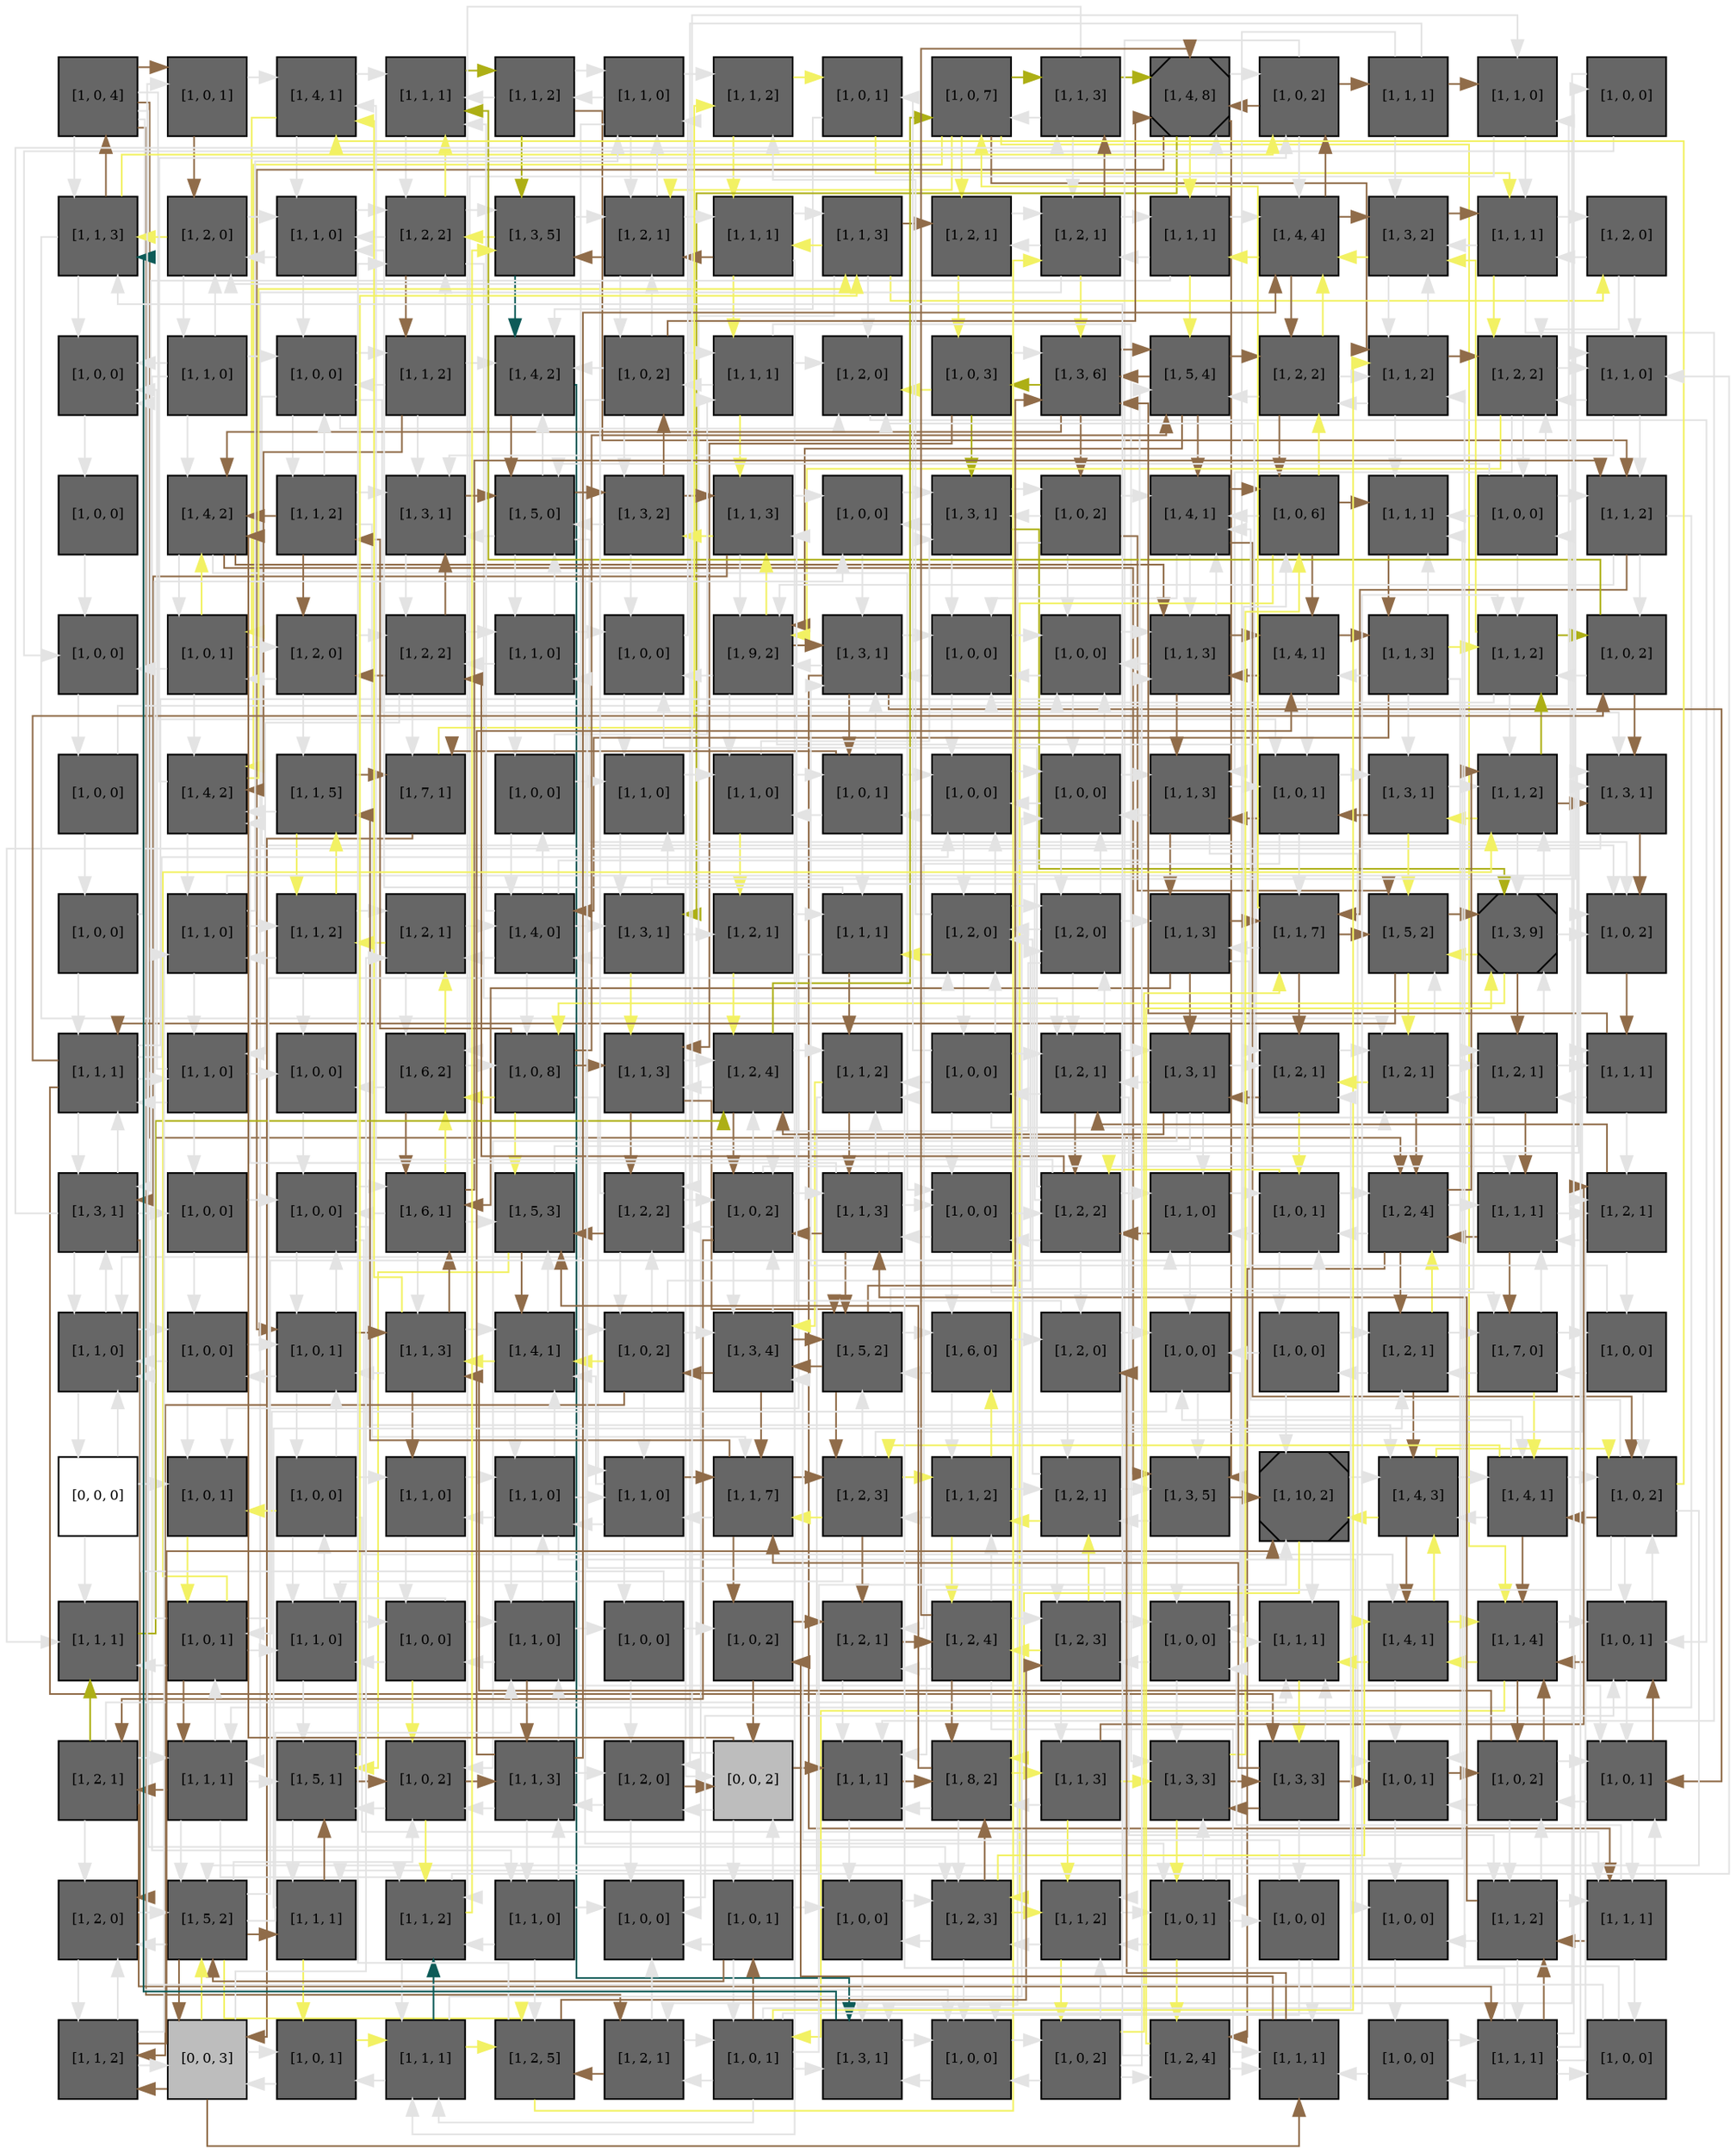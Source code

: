 digraph layout  {
rankdir=TB;
splines=ortho;
node [fixedsize=false, style=filled, width="0.6"];
edge [constraint=false];
0 [fillcolor="#666666", fontsize=8, label="[1, 0, 4]", shape=square, tooltip="name:  CAV1_ACTIVATOR ,\nin_degree: 1,\nout_degree: 7"];
1 [fillcolor="#666666", fontsize=8, label="[1, 0, 1]", shape=square, tooltip="name: IL27_e,\nin_degree: 2,\nout_degree: 2"];
2 [fillcolor="#666666", fontsize=8, label="[1, 4, 1]", shape=square, tooltip="name:  IL22 ,\nin_degree: 4,\nout_degree: 3"];
3 [fillcolor="#666666", fontsize=8, label="[1, 1, 1]", shape=square, tooltip="name:  Galpha12_13R ,\nin_degree: 5,\nout_degree: 2"];
4 [fillcolor="#666666", fontsize=8, label="[1, 1, 2]", shape=square, tooltip="name:  Vav ,\nin_degree: 2,\nout_degree: 4"];
5 [fillcolor="#666666", fontsize=8, label="[1, 1, 0]", shape=square, tooltip="name:  RIAM ,\nin_degree: 4,\nout_degree: 4"];
6 [fillcolor="#666666", fontsize=8, label="[1, 1, 2]", shape=square, tooltip="name:  MEK4 ,\nin_degree: 3,\nout_degree: 2"];
7 [fillcolor="#666666", fontsize=8, label="[1, 0, 1]", shape=square, tooltip="name: IL22_e,\nin_degree: 2,\nout_degree: 2"];
8 [fillcolor="#666666", fontsize=8, label="[1, 0, 7]", shape=square, tooltip="name:  IL6_e ,\nin_degree: 3,\nout_degree: 6"];
9 [fillcolor="#666666", fontsize=8, label="[1, 1, 3]", shape=square, tooltip="name:  G_Actin ,\nin_degree: 3,\nout_degree: 4"];
10 [fillcolor="#666666", fontsize=8, label="[1, 4, 8]", shape=Msquare, tooltip="name:  STAT4 ,\nin_degree: 5,\nout_degree: 5"];
11 [fillcolor="#666666", fontsize=8, label="[1, 0, 2]", shape=square, tooltip="name:  GalphaS_L ,\nin_degree: 4,\nout_degree: 4"];
12 [fillcolor="#666666", fontsize=8, label="[1, 1, 1]", shape=square, tooltip="name:  PKC ,\nin_degree: 1,\nout_degree: 4"];
13 [fillcolor="#666666", fontsize=8, label="[1, 1, 0]", shape=square, tooltip="name:  IKB ,\nin_degree: 3,\nout_degree: 2"];
14 [fillcolor="#666666", fontsize=8, label="[1, 0, 0]", shape=square, tooltip="name: IFNGR2,\nin_degree: 1,\nout_degree: 2"];
15 [fillcolor="#666666", fontsize=8, label="[1, 1, 3]", shape=square, tooltip="name:  CD3 ,\nin_degree: 4,\nout_degree: 4"];
16 [fillcolor="#666666", fontsize=8, label="[1, 2, 0]", shape=square, tooltip="name:  DAG ,\nin_degree: 4,\nout_degree: 3"];
17 [fillcolor="#666666", fontsize=8, label="[1, 1, 0]", shape=square, tooltip="name:  Cofilin ,\nin_degree: 4,\nout_degree: 3"];
18 [fillcolor="#666666", fontsize=8, label="[1, 2, 2]", shape=square, tooltip="name:  Arp2_3 ,\nin_degree: 5,\nout_degree: 5"];
19 [fillcolor="#666666", fontsize=8, label="[1, 3, 5]", shape=square, tooltip="name:  N_WASP ,\nin_degree: 4,\nout_degree: 3"];
20 [fillcolor="#666666", fontsize=8, label="[1, 2, 1]", shape=square, tooltip="name:  SLP-76 ,\nin_degree: 5,\nout_degree: 4"];
21 [fillcolor="#666666", fontsize=8, label="[1, 1, 1]", shape=square, tooltip="name:  NOS2A ,\nin_degree: 3,\nout_degree: 4"];
22 [fillcolor="#666666", fontsize=8, label="[1, 1, 3]", shape=square, tooltip="name:  BRAF ,\nin_degree: 3,\nout_degree: 5"];
23 [fillcolor="#666666", fontsize=8, label="[1, 2, 1]", shape=square, tooltip="name:  F_Actin ,\nin_degree: 3,\nout_degree: 2"];
24 [fillcolor="#666666", fontsize=8, label="[1, 2, 1]", shape=square, tooltip="name:  proliferation ,\nin_degree: 4,\nout_degree: 5"];
25 [fillcolor="#666666", fontsize=8, label="[1, 1, 1]", shape=square, tooltip="name:  Calcineurin ,\nin_degree: 3,\nout_degree: 5"];
26 [fillcolor="#666666", fontsize=8, label="[1, 4, 4]", shape=square, tooltip="name:  IL4R_HIGH ,\nin_degree: 5,\nout_degree: 4"];
27 [fillcolor="#666666", fontsize=8, label="[1, 3, 2]", shape=square, tooltip="name:  IKKcomplex ,\nin_degree: 5,\nout_degree: 3"];
28 [fillcolor="#666666", fontsize=8, label="[1, 1, 1]", shape=square, tooltip="name:  NIK ,\nin_degree: 4,\nout_degree: 4"];
29 [fillcolor="#666666", fontsize=8, label="[1, 2, 0]", shape=square, tooltip="name:  CARMA1 ,\nin_degree: 2,\nout_degree: 3"];
30 [fillcolor="#666666", fontsize=8, label="[1, 0, 0]", shape=square, tooltip="name: IL4_e,\nin_degree: 4,\nout_degree: 1"];
31 [fillcolor="#666666", fontsize=8, label="[1, 1, 0]", shape=square, tooltip="name:  RAF1 ,\nin_degree: 1,\nout_degree: 5"];
32 [fillcolor="#666666", fontsize=8, label="[1, 0, 0]", shape=square, tooltip="name: IL6RA,\nin_degree: 4,\nout_degree: 5"];
33 [fillcolor="#666666", fontsize=8, label="[1, 1, 2]", shape=square, tooltip="name:  EPAC ,\nin_degree: 2,\nout_degree: 5"];
34 [fillcolor="#666666", fontsize=8, label="[1, 4, 2]", shape=square, tooltip="name:  JNK ,\nin_degree: 5,\nout_degree: 2"];
35 [fillcolor="#666666", fontsize=8, label="[1, 0, 2]", shape=square, tooltip="name: TGFB_e,\nin_degree: 3,\nout_degree: 6"];
36 [fillcolor="#666666", fontsize=8, label="[1, 1, 1]", shape=square, tooltip="name:  Nck ,\nin_degree: 3,\nout_degree: 4"];
37 [fillcolor="#666666", fontsize=8, label="[1, 2, 0]", shape=square, tooltip="name:  GFI1 ,\nin_degree: 5,\nout_degree: 1"];
38 [fillcolor="#666666", fontsize=8, label="[1, 0, 3]", shape=square, tooltip="name:  GP130 ,\nin_degree: 2,\nout_degree: 4"];
39 [fillcolor="#666666", fontsize=8, label="[1, 3, 6]", shape=square, tooltip="name:  IL21 ,\nin_degree: 5,\nout_degree: 4"];
40 [fillcolor="#666666", fontsize=8, label="[1, 5, 4]", shape=square, tooltip="name:  NFAT ,\nin_degree: 5,\nout_degree: 4"];
41 [fillcolor="#666666", fontsize=8, label="[1, 2, 2]", shape=square, tooltip="name:  STAT5_HIGH ,\nin_degree: 4,\nout_degree: 4"];
42 [fillcolor="#666666", fontsize=8, label="[1, 1, 2]", shape=square, tooltip="name:  IL4RA_HIGH ,\nin_degree: 5,\nout_degree: 4"];
43 [fillcolor="#666666", fontsize=8, label="[1, 2, 2]", shape=square, tooltip="name:  Bcl10_Carma1_MALTI ,\nin_degree: 5,\nout_degree: 4"];
44 [fillcolor="#666666", fontsize=8, label="[1, 1, 0]", shape=square, tooltip="name:  MLC ,\nin_degree: 4,\nout_degree: 3"];
45 [fillcolor="#666666", fontsize=8, label="[1, 0, 0]", shape=square, tooltip="name: IL23_e,\nin_degree: 1,\nout_degree: 1"];
46 [fillcolor="#666666", fontsize=8, label="[1, 4, 2]", shape=square, tooltip="name:  Lck ,\nin_degree: 5,\nout_degree: 4"];
47 [fillcolor="#666666", fontsize=8, label="[1, 1, 2]", shape=square, tooltip="name:  was ,\nin_degree: 2,\nout_degree: 5"];
48 [fillcolor="#666666", fontsize=8, label="[1, 3, 1]", shape=square, tooltip="name:  MEK1_2 ,\nin_degree: 5,\nout_degree: 2"];
49 [fillcolor="#666666", fontsize=8, label="[1, 5, 0]", shape=square, tooltip="name:  rac1 ,\nin_degree: 5,\nout_degree: 5"];
50 [fillcolor="#666666", fontsize=8, label="[1, 3, 2]", shape=square, tooltip="name:  AP1 ,\nin_degree: 3,\nout_degree: 4"];
51 [fillcolor="#666666", fontsize=8, label="[1, 1, 3]", shape=square, tooltip="name:  IRSp53 ,\nin_degree: 4,\nout_degree: 4"];
52 [fillcolor="#666666", fontsize=8, label="[1, 0, 0]", shape=square, tooltip="name: Galpha_iL,\nin_degree: 3,\nout_degree: 2"];
53 [fillcolor="#666666", fontsize=8, label="[1, 3, 1]", shape=square, tooltip="name:  IL6R ,\nin_degree: 4,\nout_degree: 4"];
54 [fillcolor="#666666", fontsize=8, label="[1, 0, 2]", shape=square, tooltip="name:  IL6RA ,\nin_degree: 2,\nout_degree: 5"];
55 [fillcolor="#666666", fontsize=8, label="[1, 4, 1]", shape=square, tooltip="name:  IL10 ,\nin_degree: 5,\nout_degree: 4"];
56 [fillcolor="#666666", fontsize=8, label="[1, 0, 6]", shape=square, tooltip="name:  IL4_e ,\nin_degree: 4,\nout_degree: 5"];
57 [fillcolor="#666666", fontsize=8, label="[1, 1, 1]", shape=square, tooltip="name:  Ca2+ ,\nin_degree: 5,\nout_degree: 1"];
58 [fillcolor="#666666", fontsize=8, label="[1, 0, 0]", shape=square, tooltip="name:  IL10RB ,\nin_degree: 2,\nout_degree: 5"];
59 [fillcolor="#666666", fontsize=8, label="[1, 1, 2]", shape=square, tooltip="name:  BCL10_Malt1 ,\nin_degree: 4,\nout_degree: 4"];
60 [fillcolor="#666666", fontsize=8, label="[1, 0, 0]", shape=square, tooltip="name: CGC,\nin_degree: 3,\nout_degree: 1"];
61 [fillcolor="#666666", fontsize=8, label="[1, 0, 1]", shape=square, tooltip="name: IFNB_e,\nin_degree: 3,\nout_degree: 4"];
62 [fillcolor="#666666", fontsize=8, label="[1, 2, 0]", shape=square, tooltip="name:  Cas ,\nin_degree: 3,\nout_degree: 3"];
63 [fillcolor="#666666", fontsize=8, label="[1, 2, 2]", shape=square, tooltip="name:  Crk ,\nin_degree: 4,\nout_degree: 5"];
64 [fillcolor="#666666", fontsize=8, label="[1, 1, 0]", shape=square, tooltip="name:  ERK ,\nin_degree: 3,\nout_degree: 5"];
65 [fillcolor="#666666", fontsize=8, label="[1, 0, 0]", shape=square, tooltip="name:  IL10_e ,\nin_degree: 4,\nout_degree: 2"];
66 [fillcolor="#666666", fontsize=8, label="[1, 9, 2]", shape=square, tooltip="name:  IL17 ,\nin_degree: 5,\nout_degree: 5"];
67 [fillcolor="#666666", fontsize=8, label="[1, 3, 1]", shape=square, tooltip="name:  IL27R ,\nin_degree: 5,\nout_degree: 5"];
68 [fillcolor="#666666", fontsize=8, label="[1, 0, 0]", shape=square, tooltip="name:  IL27_e ,\nin_degree: 5,\nout_degree: 3"];
69 [fillcolor="#666666", fontsize=8, label="[1, 0, 0]", shape=square, tooltip="name: alpha_13L,\nin_degree: 5,\nout_degree: 3"];
70 [fillcolor="#666666", fontsize=8, label="[1, 1, 3]", shape=square, tooltip="name:  ITAMS ,\nin_degree: 5,\nout_degree: 4"];
71 [fillcolor="#666666", fontsize=8, label="[1, 4, 1]", shape=square, tooltip="name:  IL4R ,\nin_degree: 4,\nout_degree: 3"];
72 [fillcolor="#666666", fontsize=8, label="[1, 1, 3]", shape=square, tooltip="name:  IL4RA ,\nin_degree: 2,\nout_degree: 6"];
73 [fillcolor="#666666", fontsize=8, label="[1, 1, 2]", shape=square, tooltip="name:  TAK1 ,\nin_degree: 5,\nout_degree: 4"];
74 [fillcolor="#666666", fontsize=8, label="[1, 0, 2]", shape=square, tooltip="name:  IL27RA ,\nin_degree: 3,\nout_degree: 3"];
75 [fillcolor="#666666", fontsize=8, label="[1, 0, 0]", shape=square, tooltip="name: IL21_e,\nin_degree: 1,\nout_degree: 2"];
76 [fillcolor="#666666", fontsize=8, label="[1, 4, 2]", shape=square, tooltip="name:  Rap1 ,\nin_degree: 5,\nout_degree: 3"];
77 [fillcolor="#666666", fontsize=8, label="[1, 1, 5]", shape=square, tooltip="name:  SMAD3 ,\nin_degree: 3,\nout_degree: 3"];
78 [fillcolor="#666666", fontsize=8, label="[1, 7, 1]", shape=square, tooltip="name:  FOXP3 ,\nin_degree: 3,\nout_degree: 2"];
79 [fillcolor="#666666", fontsize=8, label="[1, 0, 0]", shape=square, tooltip="name:  IFNB_e ,\nin_degree: 2,\nout_degree: 3"];
80 [fillcolor="#666666", fontsize=8, label="[1, 1, 0]", shape=square, tooltip="name:  ROCK ,\nin_degree: 3,\nout_degree: 3"];
81 [fillcolor="#666666", fontsize=8, label="[1, 1, 0]", shape=square, tooltip="name:  IFNBR ,\nin_degree: 3,\nout_degree: 3"];
82 [fillcolor="#666666", fontsize=8, label="[1, 0, 1]", shape=square, tooltip="name: IL10RB,\nin_degree: 3,\nout_degree: 5"];
83 [fillcolor="#666666", fontsize=8, label="[1, 0, 0]", shape=square, tooltip="name: APC,\nin_degree: 5,\nout_degree: 3"];
84 [fillcolor="#666666", fontsize=8, label="[1, 0, 0]", shape=square, tooltip="name:  TGFB_e ,\nin_degree: 5,\nout_degree: 4"];
85 [fillcolor="#666666", fontsize=8, label="[1, 1, 3]", shape=square, tooltip="name:  IL22R ,\nin_degree: 4,\nout_degree: 4"];
86 [fillcolor="#666666", fontsize=8, label="[1, 0, 1]", shape=square, tooltip="name:  IL15_e ,\nin_degree: 4,\nout_degree: 4"];
87 [fillcolor="#666666", fontsize=8, label="[1, 3, 1]", shape=square, tooltip="name:  FYN ,\nin_degree: 3,\nout_degree: 3"];
88 [fillcolor="#666666", fontsize=8, label="[1, 1, 2]", shape=square, tooltip="name:  MKK7 ,\nin_degree: 5,\nout_degree: 4"];
89 [fillcolor="#666666", fontsize=8, label="[1, 3, 1]", shape=square, tooltip="name:  CD4 ,\nin_degree: 5,\nout_degree: 2"];
90 [fillcolor="#666666", fontsize=8, label="[1, 0, 0]", shape=square, tooltip="name: IL27RA,\nin_degree: 1,\nout_degree: 2"];
91 [fillcolor="#666666", fontsize=8, label="[1, 1, 0]", shape=square, tooltip="name:  PDK1 ,\nin_degree: 3,\nout_degree: 4"];
92 [fillcolor="#666666", fontsize=8, label="[1, 1, 2]", shape=square, tooltip="name:  PIP3_345 ,\nin_degree: 3,\nout_degree: 4"];
93 [fillcolor="#666666", fontsize=8, label="[1, 2, 1]", shape=square, tooltip="name:  NFKB ,\nin_degree: 4,\nout_degree: 3"];
94 [fillcolor="#666666", fontsize=8, label="[1, 4, 0]", shape=square, tooltip="name:  IL10R ,\nin_degree: 4,\nout_degree: 6"];
95 [fillcolor="#666666", fontsize=8, label="[1, 3, 1]", shape=square, tooltip="name:  PAK ,\nin_degree: 3,\nout_degree: 4"];
96 [fillcolor="#666666", fontsize=8, label="[1, 2, 1]", shape=square, tooltip="name:  LIMK ,\nin_degree: 2,\nout_degree: 2"];
97 [fillcolor="#666666", fontsize=8, label="[1, 1, 1]", shape=square, tooltip="name:  MEK6 ,\nin_degree: 3,\nout_degree: 3"];
98 [fillcolor="#666666", fontsize=8, label="[1, 2, 0]", shape=square, tooltip="name:  TGFBR ,\nin_degree: 5,\nout_degree: 5"];
99 [fillcolor="#666666", fontsize=8, label="[1, 2, 0]", shape=square, tooltip="name:  GAB2 ,\nin_degree: 4,\nout_degree: 5"];
100 [fillcolor="#666666", fontsize=8, label="[1, 1, 3]", shape=square, tooltip="name:  STAT6 ,\nin_degree: 3,\nout_degree: 4"];
101 [fillcolor="#666666", fontsize=8, label="[1, 1, 7]", shape=square, tooltip="name:  IP3 ,\nin_degree: 4,\nout_degree: 4"];
102 [fillcolor="#666666", fontsize=8, label="[1, 5, 2]", shape=square, tooltip="name:  IL2R ,\nin_degree: 5,\nout_degree: 3"];
103 [fillcolor="#666666", fontsize=8, label="[1, 3, 9]", shape=Msquare, tooltip="name:  CAV1_scaffold ,\nin_degree: 5,\nout_degree: 5"];
104 [fillcolor="#666666", fontsize=8, label="[1, 0, 2]", shape=square, tooltip="name: CAV1_ACTIVATOR,\nin_degree: 5,\nout_degree: 1"];
105 [fillcolor="#666666", fontsize=8, label="[1, 1, 1]", shape=square, tooltip="name:  AKT ,\nin_degree: 4,\nout_degree: 6"];
106 [fillcolor="#666666", fontsize=8, label="[1, 1, 0]", shape=square, tooltip="name:  SYK ,\nin_degree: 3,\nout_degree: 4"];
107 [fillcolor="#666666", fontsize=8, label="[1, 0, 0]", shape=square, tooltip="name:  IFNGR1 ,\nin_degree: 3,\nout_degree: 1"];
108 [fillcolor="#666666", fontsize=8, label="[1, 6, 2]", shape=square, tooltip="name:  IL2 ,\nin_degree: 4,\nout_degree: 4"];
109 [fillcolor="#666666", fontsize=8, label="[1, 0, 8]", shape=square, tooltip="name:  CGC ,\nin_degree: 3,\nout_degree: 6"];
110 [fillcolor="#666666", fontsize=8, label="[1, 1, 3]", shape=square, tooltip="name:  RASgrp ,\nin_degree: 4,\nout_degree: 3"];
111 [fillcolor="#666666", fontsize=8, label="[1, 2, 4]", shape=square, tooltip="name:  SHP2 ,\nin_degree: 5,\nout_degree: 4"];
112 [fillcolor="#666666", fontsize=8, label="[1, 1, 2]", shape=square, tooltip="name:  ICOS ,\nin_degree: 5,\nout_degree: 3"];
113 [fillcolor="#666666", fontsize=8, label="[1, 0, 0]", shape=square, tooltip="name:  APC ,\nin_degree: 2,\nout_degree: 6"];
114 [fillcolor="#666666", fontsize=8, label="[1, 2, 1]", shape=square, tooltip="name:  Grb2 ,\nin_degree: 5,\nout_degree: 5"];
115 [fillcolor="#666666", fontsize=8, label="[1, 3, 1]", shape=square, tooltip="name:  Shc1 ,\nin_degree: 3,\nout_degree: 6"];
116 [fillcolor="#666666", fontsize=8, label="[1, 2, 1]", shape=square, tooltip="name:  RhoGEF ,\nin_degree: 5,\nout_degree: 3"];
117 [fillcolor="#666666", fontsize=8, label="[1, 2, 1]", shape=square, tooltip="name:  SOCS1 ,\nin_degree: 5,\nout_degree: 4"];
118 [fillcolor="#666666", fontsize=8, label="[1, 2, 1]", shape=square, tooltip="name:  Src ,\nin_degree: 4,\nout_degree: 4"];
119 [fillcolor="#666666", fontsize=8, label="[1, 1, 1]", shape=square, tooltip="name:  GSK-3b ,\nin_degree: 3,\nout_degree: 3"];
120 [fillcolor="#666666", fontsize=8, label="[1, 3, 1]", shape=square, tooltip="name:  TGFB ,\nin_degree: 4,\nout_degree: 5"];
121 [fillcolor="#666666", fontsize=8, label="[1, 0, 0]", shape=square, tooltip="name: MHC_II,\nin_degree: 2,\nout_degree: 2"];
122 [fillcolor="#666666", fontsize=8, label="[1, 0, 0]", shape=square, tooltip="name:  IFNG_e ,\nin_degree: 4,\nout_degree: 4"];
123 [fillcolor="#666666", fontsize=8, label="[1, 6, 1]", shape=square, tooltip="name:  STAT5 ,\nin_degree: 4,\nout_degree: 5"];
124 [fillcolor="#666666", fontsize=8, label="[1, 5, 3]", shape=square, tooltip="name:  JAK1 ,\nin_degree: 5,\nout_degree: 3"];
125 [fillcolor="#666666", fontsize=8, label="[1, 2, 2]", shape=square, tooltip="name:  Ras ,\nin_degree: 4,\nout_degree: 4"];
126 [fillcolor="#666666", fontsize=8, label="[1, 0, 2]", shape=square, tooltip="name: IL10_e,\nin_degree: 5,\nout_degree: 6"];
127 [fillcolor="#666666", fontsize=8, label="[1, 1, 3]", shape=square, tooltip="name:  Sos ,\nin_degree: 4,\nout_degree: 6"];
128 [fillcolor="#666666", fontsize=8, label="[1, 0, 0]", shape=square, tooltip="name:  IL15RA ,\nin_degree: 4,\nout_degree: 4"];
129 [fillcolor="#666666", fontsize=8, label="[1, 2, 2]", shape=square, tooltip="name:  RhoA ,\nin_degree: 4,\nout_degree: 7"];
130 [fillcolor="#666666", fontsize=8, label="[1, 1, 0]", shape=square, tooltip="name:  Paxillin ,\nin_degree: 4,\nout_degree: 3"];
131 [fillcolor="#666666", fontsize=8, label="[1, 0, 1]", shape=square, tooltip="name: Galpha_QL,\nin_degree: 4,\nout_degree: 4"];
132 [fillcolor="#666666", fontsize=8, label="[1, 2, 4]", shape=square, tooltip="name:  TCR ,\nin_degree: 5,\nout_degree: 5"];
133 [fillcolor="#666666", fontsize=8, label="[1, 1, 1]", shape=square, tooltip="name:  FAK_Tyr397 ,\nin_degree: 5,\nout_degree: 4"];
134 [fillcolor="#666666", fontsize=8, label="[1, 2, 1]", shape=square, tooltip="name:  FAK_576_577 ,\nin_degree: 4,\nout_degree: 3"];
135 [fillcolor="#666666", fontsize=8, label="[1, 1, 0]", shape=square, tooltip="name:  Profilin ,\nin_degree: 5,\nout_degree: 3"];
136 [fillcolor="#666666", fontsize=8, label="[1, 0, 0]", shape=square, tooltip="name: GalphaS_L,\nin_degree: 3,\nout_degree: 3"];
137 [fillcolor="#666666", fontsize=8, label="[1, 0, 1]", shape=square, tooltip="name:  IFNGR2 ,\nin_degree: 5,\nout_degree: 4"];
138 [fillcolor="#666666", fontsize=8, label="[1, 1, 3]", shape=square, tooltip="name:  Galpha_iR ,\nin_degree: 4,\nout_degree: 5"];
139 [fillcolor="#666666", fontsize=8, label="[1, 4, 1]", shape=square, tooltip="name:  IL21R ,\nin_degree: 5,\nout_degree: 4"];
140 [fillcolor="#666666", fontsize=8, label="[1, 0, 2]", shape=square, tooltip="name:  IL21_e ,\nin_degree: 3,\nout_degree: 6"];
141 [fillcolor="#666666", fontsize=8, label="[1, 3, 4]", shape=square, tooltip="name:  RORGT ,\nin_degree: 5,\nout_degree: 4"];
142 [fillcolor="#666666", fontsize=8, label="[1, 5, 2]", shape=square, tooltip="name:  STAT3 ,\nin_degree: 5,\nout_degree: 5"];
143 [fillcolor="#666666", fontsize=8, label="[1, 6, 0]", shape=square, tooltip="name:  IL23R ,\nin_degree: 3,\nout_degree: 3"];
144 [fillcolor="#666666", fontsize=8, label="[1, 2, 0]", shape=square, tooltip="name:  GADD45B ,\nin_degree: 3,\nout_degree: 3"];
145 [fillcolor="#666666", fontsize=8, label="[1, 0, 0]", shape=square, tooltip="name:  IL18_e ,\nin_degree: 4,\nout_degree: 3"];
146 [fillcolor="#666666", fontsize=8, label="[1, 0, 0]", shape=square, tooltip="name: ECM,\nin_degree: 2,\nout_degree: 4"];
147 [fillcolor="#666666", fontsize=8, label="[1, 2, 1]", shape=square, tooltip="name:  CD28 ,\nin_degree: 4,\nout_degree: 4"];
148 [fillcolor="#666666", fontsize=8, label="[1, 7, 0]", shape=square, tooltip="name:  PI3K ,\nin_degree: 4,\nout_degree: 4"];
149 [fillcolor="#666666", fontsize=8, label="[1, 0, 0]", shape=square, tooltip="name:  B7 ,\nin_degree: 2,\nout_degree: 3"];
150 [fillcolor="#FFFFFF", fontsize=8, label="[0, 0, 0]", shape=square, tooltip="name: None,\nin_degree: 1,\nout_degree: 3"];
151 [fillcolor="#666666", fontsize=8, label="[1, 0, 1]", shape=square, tooltip="name: IL12_e,\nin_degree: 4,\nout_degree: 1"];
152 [fillcolor="#666666", fontsize=8, label="[1, 0, 0]", shape=square, tooltip="name:  IL2_e ,\nin_degree: 2,\nout_degree: 5"];
153 [fillcolor="#666666", fontsize=8, label="[1, 1, 0]", shape=square, tooltip="name:  GalphaS_R ,\nin_degree: 3,\nout_degree: 2"];
154 [fillcolor="#666666", fontsize=8, label="[1, 1, 0]", shape=square, tooltip="name:  adenyl_cyclase ,\nin_degree: 4,\nout_degree: 5"];
155 [fillcolor="#666666", fontsize=8, label="[1, 1, 0]", shape=square, tooltip="name:  JAK3 ,\nin_degree: 4,\nout_degree: 4"];
156 [fillcolor="#666666", fontsize=8, label="[1, 1, 7]", shape=square, tooltip="name:  MEK3 ,\nin_degree: 5,\nout_degree: 4"];
157 [fillcolor="#666666", fontsize=8, label="[1, 2, 3]", shape=square, tooltip="name:  P38 ,\nin_degree: 4,\nout_degree: 6"];
158 [fillcolor="#666666", fontsize=8, label="[1, 1, 2]", shape=square, tooltip="name:  ATF2 ,\nin_degree: 4,\nout_degree: 4"];
159 [fillcolor="#666666", fontsize=8, label="[1, 2, 1]", shape=square, tooltip="name:  MEKK4 ,\nin_degree: 4,\nout_degree: 4"];
160 [fillcolor="#666666", fontsize=8, label="[1, 3, 5]", shape=square, tooltip="name:  IL23 ,\nin_degree: 4,\nout_degree: 3"];
161 [fillcolor="#666666", fontsize=8, label="[1, 10, 2]", shape=Msquare, tooltip="name:  IFNG ,\nin_degree: 5,\nout_degree: 3"];
162 [fillcolor="#666666", fontsize=8, label="[1, 4, 3]", shape=square, tooltip="name:  IFNGR ,\nin_degree: 5,\nout_degree: 4"];
163 [fillcolor="#666666", fontsize=8, label="[1, 4, 1]", shape=square, tooltip="name:  IL15R ,\nin_degree: 4,\nout_degree: 5"];
164 [fillcolor="#666666", fontsize=8, label="[1, 0, 2]", shape=square, tooltip="name: IFNG_e,\nin_degree: 5,\nout_degree: 6"];
165 [fillcolor="#666666", fontsize=8, label="[1, 1, 1]", shape=square, tooltip="name:  CD26 ,\nin_degree: 4,\nout_degree: 1"];
166 [fillcolor="#666666", fontsize=8, label="[1, 0, 1]", shape=square, tooltip="name:  Galpha_QL ,\nin_degree: 3,\nout_degree: 6"];
167 [fillcolor="#666666", fontsize=8, label="[1, 1, 0]", shape=square, tooltip="name:  IL18R1 ,\nin_degree: 4,\nout_degree: 2"];
168 [fillcolor="#666666", fontsize=8, label="[1, 0, 0]", shape=square, tooltip="name:  alpha_13L ,\nin_degree: 3,\nout_degree: 4"];
169 [fillcolor="#666666", fontsize=8, label="[1, 1, 0]", shape=square, tooltip="name:  TRAF6 ,\nin_degree: 4,\nout_degree: 4"];
170 [fillcolor="#666666", fontsize=8, label="[1, 0, 0]", shape=square, tooltip="name: B7,\nin_degree: 2,\nout_degree: 3"];
171 [fillcolor="#666666", fontsize=8, label="[1, 0, 2]", shape=square, tooltip="name:  IL9_e ,\nin_degree: 3,\nout_degree: 2"];
172 [fillcolor="#666666", fontsize=8, label="[1, 2, 1]", shape=square, tooltip="name:  RUNX3 ,\nin_degree: 4,\nout_degree: 2"];
173 [fillcolor="#666666", fontsize=8, label="[1, 2, 4]", shape=square, tooltip="name:  JAK2 ,\nin_degree: 3,\nout_degree: 6"];
174 [fillcolor="#666666", fontsize=8, label="[1, 2, 3]", shape=square, tooltip="name:  GADD45G ,\nin_degree: 4,\nout_degree: 5"];
175 [fillcolor="#666666", fontsize=8, label="[1, 0, 0]", shape=square, tooltip="name: IL15RA,\nin_degree: 4,\nout_degree: 4"];
176 [fillcolor="#666666", fontsize=8, label="[1, 1, 1]", shape=square, tooltip="name:  Dec2 ,\nin_degree: 5,\nout_degree: 1"];
177 [fillcolor="#666666", fontsize=8, label="[1, 4, 1]", shape=square, tooltip="name:  STAT1 ,\nin_degree: 4,\nout_degree: 4"];
178 [fillcolor="#666666", fontsize=8, label="[1, 1, 4]", shape=square, tooltip="name:  HLX ,\nin_degree: 5,\nout_degree: 4"];
179 [fillcolor="#666666", fontsize=8, label="[1, 0, 1]", shape=square, tooltip="name: IL9_e,\nin_degree: 5,\nout_degree: 3"];
180 [fillcolor="#666666", fontsize=8, label="[1, 2, 1]", shape=square, tooltip="name:  Cdc42 ,\nin_degree: 2,\nout_degree: 5"];
181 [fillcolor="#666666", fontsize=8, label="[1, 1, 1]", shape=square, tooltip="name:  ERM ,\nin_degree: 4,\nout_degree: 5"];
182 [fillcolor="#666666", fontsize=8, label="[1, 5, 1]", shape=square, tooltip="name:  IL2R_HIGH ,\nin_degree: 5,\nout_degree: 3"];
183 [fillcolor="#666666", fontsize=8, label="[1, 0, 2]", shape=square, tooltip="name: IL6_e,\nin_degree: 5,\nout_degree: 3"];
184 [fillcolor="#666666", fontsize=8, label="[1, 1, 3]", shape=square, tooltip="name:  IRAK1 ,\nin_degree: 4,\nout_degree: 6"];
185 [fillcolor="#666666", fontsize=8, label="[1, 2, 0]", shape=square, tooltip="name:  IL9R ,\nin_degree: 4,\nout_degree: 3"];
186 [fillcolor="#bdbdbd", fontsize=8, label="[0, 0, 2]", shape=square, tooltip="name: None,\nin_degree: 4,\nout_degree: 5"];
187 [fillcolor="#666666", fontsize=8, label="[1, 1, 1]", shape=square, tooltip="name:  LAT ,\nin_degree: 5,\nout_degree: 2"];
188 [fillcolor="#666666", fontsize=8, label="[1, 8, 2]", shape=square, tooltip="name:  IL4 ,\nin_degree: 5,\nout_degree: 4"];
189 [fillcolor="#666666", fontsize=8, label="[1, 1, 3]", shape=square, tooltip="name:  Gads ,\nin_degree: 2,\nout_degree: 4"];
190 [fillcolor="#666666", fontsize=8, label="[1, 3, 3]", shape=square, tooltip="name:  TBET ,\nin_degree: 5,\nout_degree: 3"];
191 [fillcolor="#666666", fontsize=8, label="[1, 3, 3]", shape=square, tooltip="name:  GATA3 ,\nin_degree: 3,\nout_degree: 5"];
192 [fillcolor="#666666", fontsize=8, label="[1, 0, 1]", shape=square, tooltip="name: IL10RA,\nin_degree: 5,\nout_degree: 2"];
193 [fillcolor="#666666", fontsize=8, label="[1, 0, 2]", shape=square, tooltip="name:  MHC_II ,\nin_degree: 4,\nout_degree: 5"];
194 [fillcolor="#666666", fontsize=8, label="[1, 0, 1]", shape=square, tooltip="name:  Galpha_iL ,\nin_degree: 5,\nout_degree: 3"];
195 [fillcolor="#666666", fontsize=8, label="[1, 2, 0]", shape=square, tooltip="name:  WAVE-2 ,\nin_degree: 4,\nout_degree: 2"];
196 [fillcolor="#666666", fontsize=8, label="[1, 5, 2]", shape=square, tooltip="name:  IL2RA ,\nin_degree: 5,\nout_degree: 7"];
197 [fillcolor="#666666", fontsize=8, label="[1, 1, 1]", shape=square, tooltip="name:  IL12RB2 ,\nin_degree: 3,\nout_degree: 3"];
198 [fillcolor="#666666", fontsize=8, label="[1, 1, 2]", shape=square, tooltip="name:  PKA ,\nin_degree: 5,\nout_degree: 3"];
199 [fillcolor="#666666", fontsize=8, label="[1, 1, 0]", shape=square, tooltip="name:  cAMP ,\nin_degree: 2,\nout_degree: 4"];
200 [fillcolor="#666666", fontsize=8, label="[1, 0, 0]", shape=square, tooltip="name: GP130,\nin_degree: 5,\nout_degree: 1"];
201 [fillcolor="#666666", fontsize=8, label="[1, 0, 1]", shape=square, tooltip="name:  IL12_e ,\nin_degree: 2,\nout_degree: 5"];
202 [fillcolor="#666666", fontsize=8, label="[1, 0, 0]", shape=square, tooltip="name: IL15_e,\nin_degree: 3,\nout_degree: 2"];
203 [fillcolor="#666666", fontsize=8, label="[1, 2, 3]", shape=square, tooltip="name:  ZAP-70 ,\nin_degree: 5,\nout_degree: 5"];
204 [fillcolor="#666666", fontsize=8, label="[1, 1, 2]", shape=square, tooltip="name:  ITK ,\nin_degree: 5,\nout_degree: 3"];
205 [fillcolor="#666666", fontsize=8, label="[1, 0, 1]", shape=square, tooltip="name:  ECM ,\nin_degree: 4,\nout_degree: 5"];
206 [fillcolor="#666666", fontsize=8, label="[1, 0, 0]", shape=square, tooltip="name:  IL23_e ,\nin_degree: 2,\nout_degree: 3"];
207 [fillcolor="#666666", fontsize=8, label="[1, 0, 0]", shape=square, tooltip="name: IL2_e,\nin_degree: 3,\nout_degree: 1"];
208 [fillcolor="#666666", fontsize=8, label="[1, 1, 2]", shape=square, tooltip="name:  Galpha_Q ,\nin_degree: 4,\nout_degree: 5"];
209 [fillcolor="#666666", fontsize=8, label="[1, 1, 1]", shape=square, tooltip="name:  C3G ,\nin_degree: 4,\nout_degree: 4"];
210 [fillcolor="#666666", fontsize=8, label="[1, 1, 2]", shape=square, tooltip="name:  SOCS3 ,\nin_degree: 3,\nout_degree: 4"];
211 [fillcolor="#bdbdbd", fontsize=8, label="[0, 0, 3]", shape=square, tooltip="name: None,\nin_degree: 4,\nout_degree: 5"];
212 [fillcolor="#666666", fontsize=8, label="[1, 0, 1]", shape=square, tooltip="name:  IL10RA ,\nin_degree: 3,\nout_degree: 2"];
213 [fillcolor="#666666", fontsize=8, label="[1, 1, 1]", shape=square, tooltip="name:  IRF1 ,\nin_degree: 4,\nout_degree: 4"];
214 [fillcolor="#666666", fontsize=8, label="[1, 2, 5]", shape=square, tooltip="name:  Tyk2 ,\nin_degree: 4,\nout_degree: 3"];
215 [fillcolor="#666666", fontsize=8, label="[1, 2, 1]", shape=square, tooltip="name:  IL12RB1 ,\nin_degree: 3,\nout_degree: 3"];
216 [fillcolor="#666666", fontsize=8, label="[1, 0, 1]", shape=square, tooltip="name:  IL2RB ,\nin_degree: 3,\nout_degree: 8"];
217 [fillcolor="#666666", fontsize=8, label="[1, 3, 1]", shape=square, tooltip="name:  PLCg ,\nin_degree: 5,\nout_degree: 2"];
218 [fillcolor="#666666", fontsize=8, label="[1, 0, 0]", shape=square, tooltip="name:  IL22_e ,\nin_degree: 5,\nout_degree: 2"];
219 [fillcolor="#666666", fontsize=8, label="[1, 0, 2]", shape=square, tooltip="name: IFNGR1,\nin_degree: 2,\nout_degree: 5"];
220 [fillcolor="#666666", fontsize=8, label="[1, 2, 4]", shape=square, tooltip="name:  Bintegrin ,\nin_degree: 3,\nout_degree: 3"];
221 [fillcolor="#666666", fontsize=8, label="[1, 1, 1]", shape=square, tooltip="name:  IRF4 ,\nin_degree: 5,\nout_degree: 2"];
222 [fillcolor="#666666", fontsize=8, label="[1, 0, 0]", shape=square, tooltip="name: IL2RB,\nin_degree: 2,\nout_degree: 2"];
223 [fillcolor="#666666", fontsize=8, label="[1, 1, 1]", shape=square, tooltip="name:  PLCb ,\nin_degree: 3,\nout_degree: 7"];
224 [fillcolor="#666666", fontsize=8, label="[1, 0, 0]", shape=square, tooltip="name: IL18_e,\nin_degree: 2,\nout_degree: 2"];
0 -> 1  [color="#906C49", style="penwidth(0.1)", tooltip="217( PLCg ) to 16( DAG )", weight=1];
0 -> 15  [color=grey89, style="penwidth(0.1)", tooltip=" ", weight=1];
0 -> 215  [color="#906C49", style="penwidth(0.1)", tooltip="15( CD3 ) to 174( GADD45G )", weight=1];
0 -> 86  [color=grey89, style="penwidth(0.1)", tooltip=" ", weight=1];
0 -> 132  [color="#906C49", style="penwidth(0.1)", tooltip="15( CD3 ) to 89( CD4 )", weight=1];
0 -> 218  [color=grey89, style="penwidth(0.1)", tooltip=" ", weight=1];
0 -> 203  [color=grey89, style="penwidth(0.1)", tooltip=" ", weight=1];
1 -> 2  [color=grey89, style="penwidth(0.1)", tooltip=" ", weight=1];
1 -> 16  [color="#906C49", style="penwidth(0.1)", tooltip="217( PLCg ) to 16( DAG )", weight=1];
2 -> 3  [color=grey89, style="penwidth(0.1)", tooltip=" ", weight=1];
2 -> 17  [color=grey89, style="penwidth(0.1)", tooltip=" ", weight=1];
2 -> 61  [color="#F2F163", style="penwidth(0.1)", tooltip="147( CD28 ) to 46( Lck )", weight=1];
3 -> 4  [color="#ADAF15", style="penwidth(0.1)", tooltip="88( MKK7 ) to 34( JNK )", weight=1];
3 -> 18  [color=grey89, style="penwidth(0.1)", tooltip=" ", weight=1];
4 -> 3  [color=grey89, style="penwidth(0.1)", tooltip=" ", weight=1];
4 -> 5  [color=grey89, style="penwidth(0.1)", tooltip=" ", weight=1];
4 -> 19  [color="#ADAF15", style="penwidth(0.1)", tooltip="88( MKK7 ) to 34( JNK )", weight=1];
4 -> 59  [color="#906C49", style="penwidth(0.1)", tooltip="3( Galpha12_13R ) to 116( RhoGEF )", weight=1];
5 -> 4  [color=grey89, style="penwidth(0.1)", tooltip=" ", weight=1];
5 -> 6  [color=grey89, style="penwidth(0.1)", tooltip=" ", weight=1];
5 -> 20  [color=grey89, style="penwidth(0.1)", tooltip=" ", weight=1];
5 -> 135  [color=grey89, style="penwidth(0.1)", tooltip=" ", weight=1];
6 -> 7  [color="#F2F163", style="penwidth(0.1)", tooltip="78( FOXP3 ) to 66( IL17 )", weight=1];
6 -> 21  [color="#F2F163", style="penwidth(0.1)", tooltip="78( FOXP3 ) to 120( TGFB )", weight=1];
7 -> 34  [color=grey89, style="penwidth(0.1)", tooltip=" ", weight=1];
7 -> 28  [color="#F2F163", style="penwidth(0.1)", tooltip="78( FOXP3 ) to 66( IL17 )", weight=1];
8 -> 9  [color="#ADAF15", style="penwidth(0.1)", tooltip="180( Cdc42 ) to 95( PAK )", weight=1];
8 -> 23  [color="#F2F163", style="penwidth(0.1)", tooltip="100( STAT6 ) to 37( GFI1 )", weight=1];
8 -> 178  [color="#F2F163", style="penwidth(0.1)", tooltip="81( IFNBR ) to 177( STAT1 )", weight=1];
8 -> 20  [color="#F2F163", style="penwidth(0.1)", tooltip="203( ZAP-70 ) to 20( SLP-76 )", weight=1];
8 -> 42  [color="#906C49", style="penwidth(0.1)", tooltip="59( BCL10_Malt1 ) to 43( Bcl10_Carma1_MALTI )", weight=1];
8 -> 76  [color="#F2F163", style="penwidth(0.1)", tooltip="165( CD26 ) to 29( CARMA1 )", weight=1];
9 -> 8  [color=grey89, style="penwidth(0.1)", tooltip=" ", weight=1];
9 -> 10  [color="#ADAF15", style="penwidth(0.1)", tooltip="180( Cdc42 ) to 95( PAK )", weight=1];
9 -> 24  [color=grey89, style="penwidth(0.1)", tooltip=" ", weight=1];
9 -> 198  [color=grey89, style="penwidth(0.1)", tooltip=" ", weight=1];
10 -> 11  [color=grey89, style="penwidth(0.1)", tooltip=" ", weight=1];
10 -> 25  [color="#F2F163", style="penwidth(0.1)", tooltip="10( STAT4 ) to 50( AP1 )", weight=1];
10 -> 160  [color="#906C49", style="penwidth(0.1)", tooltip="24( proliferation ) to 161( IFNG )", weight=1];
10 -> 95  [color="#ADAF15", style="penwidth(0.1)", tooltip="180( Cdc42 ) to 95( PAK )", weight=1];
10 -> 137  [color="#906C49", style="penwidth(0.1)", tooltip="11( GalphaS_L ) to 153( GalphaS_R )", weight=1];
11 -> 10  [color="#906C49", style="penwidth(0.1)", tooltip="11( GalphaS_L ) to 153( GalphaS_R )", weight=1];
11 -> 12  [color="#906C49", style="penwidth(0.1)", tooltip="27( IKKcomplex ) to 13( IKB )", weight=1];
11 -> 26  [color=grey89, style="penwidth(0.1)", tooltip=" ", weight=1];
11 -> 204  [color=grey89, style="penwidth(0.1)", tooltip=" ", weight=1];
12 -> 13  [color="#906C49", style="penwidth(0.1)", tooltip="27( IKKcomplex ) to 13( IKB )", weight=1];
12 -> 27  [color=grey89, style="penwidth(0.1)", tooltip=" ", weight=1];
12 -> 185  [color=grey89, style="penwidth(0.1)", tooltip=" ", weight=1];
12 -> 205  [color=grey89, style="penwidth(0.1)", tooltip=" ", weight=1];
13 -> 28  [color=grey89, style="penwidth(0.1)", tooltip=" ", weight=1];
13 -> 108  [color=grey89, style="penwidth(0.1)", tooltip=" ", weight=1];
14 -> 60  [color=grey89, style="penwidth(0.1)", tooltip=" ", weight=1];
14 -> 215  [color=grey89, style="penwidth(0.1)", tooltip=" ", weight=1];
15 -> 0  [color="#906C49", style="penwidth(0.1)", tooltip="15( CD3 ) to 174( GADD45G )", weight=1];
15 -> 30  [color=grey89, style="penwidth(0.1)", tooltip=" ", weight=1];
15 -> 117  [color=grey89, style="penwidth(0.1)", tooltip=" ", weight=1];
15 -> 11  [color="#F2F163", style="penwidth(0.1)", tooltip="16( DAG ) to 110( RASgrp )", weight=1];
16 -> 15  [color="#F2F163", style="penwidth(0.1)", tooltip="16( DAG ) to 110( RASgrp )", weight=1];
16 -> 17  [color=grey89, style="penwidth(0.1)", tooltip=" ", weight=1];
16 -> 31  [color=grey89, style="penwidth(0.1)", tooltip=" ", weight=1];
17 -> 16  [color=grey89, style="penwidth(0.1)", tooltip=" ", weight=1];
17 -> 18  [color=grey89, style="penwidth(0.1)", tooltip=" ", weight=1];
17 -> 32  [color=grey89, style="penwidth(0.1)", tooltip=" ", weight=1];
18 -> 3  [color="#F2F163", style="penwidth(0.1)", tooltip="168( alpha_13L ) to 3( Galpha12_13R )", weight=1];
18 -> 17  [color=grey89, style="penwidth(0.1)", tooltip=" ", weight=1];
18 -> 19  [color=grey89, style="penwidth(0.1)", tooltip=" ", weight=1];
18 -> 33  [color="#906C49", style="penwidth(0.1)", tooltip="198( PKA ) to 76( Rap1 )", weight=1];
18 -> 114  [color=grey89, style="penwidth(0.1)", tooltip=" ", weight=1];
19 -> 18  [color="#F2F163", style="penwidth(0.1)", tooltip="168( alpha_13L ) to 3( Galpha12_13R )", weight=1];
19 -> 20  [color=grey89, style="penwidth(0.1)", tooltip=" ", weight=1];
19 -> 34  [color="#0E5B58", style="penwidth(0.1)", tooltip="213( IRF1 ) to 215( IL12RB1 )", weight=1];
20 -> 5  [color=grey89, style="penwidth(0.1)", tooltip=" ", weight=1];
20 -> 19  [color="#906C49", style="penwidth(0.1)", tooltip="21( NOS2A ) to 49( rac1 )", weight=1];
20 -> 21  [color=grey89, style="penwidth(0.1)", tooltip=" ", weight=1];
20 -> 35  [color=grey89, style="penwidth(0.1)", tooltip=" ", weight=1];
21 -> 20  [color="#906C49", style="penwidth(0.1)", tooltip="21( NOS2A ) to 49( rac1 )", weight=1];
21 -> 22  [color=grey89, style="penwidth(0.1)", tooltip=" ", weight=1];
21 -> 36  [color="#F2F163", style="penwidth(0.1)", tooltip="78( FOXP3 ) to 120( TGFB )", weight=1];
21 -> 213  [color=grey89, style="penwidth(0.1)", tooltip=" ", weight=1];
22 -> 21  [color="#F2F163", style="penwidth(0.1)", tooltip="103( CAV1_scaffold ) to 21( NOS2A )", weight=1];
22 -> 23  [color="#906C49", style="penwidth(0.1)", tooltip="18( Arp2_3 ) to 23( F_Actin )", weight=1];
22 -> 37  [color=grey89, style="penwidth(0.1)", tooltip=" ", weight=1];
22 -> 125  [color=grey89, style="penwidth(0.1)", tooltip=" ", weight=1];
22 -> 29  [color="#F2F163", style="penwidth(0.1)", tooltip="165( CD26 ) to 29( CARMA1 )", weight=1];
23 -> 24  [color=grey89, style="penwidth(0.1)", tooltip=" ", weight=1];
23 -> 38  [color="#F2F163", style="penwidth(0.1)", tooltip="100( STAT6 ) to 37( GFI1 )", weight=1];
24 -> 9  [color="#906C49", style="penwidth(0.1)", tooltip="24( proliferation ) to 161( IFNG )", weight=1];
24 -> 23  [color=grey89, style="penwidth(0.1)", tooltip=" ", weight=1];
24 -> 25  [color=grey89, style="penwidth(0.1)", tooltip=" ", weight=1];
24 -> 39  [color="#F2F163", style="penwidth(0.1)", tooltip="196( IL2RA ) to 102( IL2R )", weight=1];
24 -> 181  [color=grey89, style="penwidth(0.1)", tooltip=" ", weight=1];
25 -> 10  [color=grey89, style="penwidth(0.1)", tooltip=" ", weight=1];
25 -> 24  [color=grey89, style="penwidth(0.1)", tooltip=" ", weight=1];
25 -> 26  [color=grey89, style="penwidth(0.1)", tooltip=" ", weight=1];
25 -> 40  [color="#F2F163", style="penwidth(0.1)", tooltip="10( STAT4 ) to 50( AP1 )", weight=1];
25 -> 120  [color=grey89, style="penwidth(0.1)", tooltip=" ", weight=1];
26 -> 11  [color="#906C49", style="penwidth(0.1)", tooltip="27( IKKcomplex ) to 13( IKB )", weight=1];
26 -> 25  [color="#F2F163", style="penwidth(0.1)", tooltip="57( Ca2+ ) to 25( Calcineurin )", weight=1];
26 -> 27  [color="#906C49", style="penwidth(0.1)", tooltip="169( TRAF6 ) to 28( NIK )", weight=1];
26 -> 41  [color="#906C49", style="penwidth(0.1)", tooltip="182( IL2R_HIGH ) to 41( STAT5_HIGH )", weight=1];
27 -> 26  [color="#F2F163", style="penwidth(0.1)", tooltip="57( Ca2+ ) to 25( Calcineurin )", weight=1];
27 -> 28  [color="#906C49", style="penwidth(0.1)", tooltip="169( TRAF6 ) to 28( NIK )", weight=1];
27 -> 42  [color=grey89, style="penwidth(0.1)", tooltip=" ", weight=1];
28 -> 27  [color=grey89, style="penwidth(0.1)", tooltip=" ", weight=1];
28 -> 29  [color=grey89, style="penwidth(0.1)", tooltip=" ", weight=1];
28 -> 43  [color="#F2F163", style="penwidth(0.1)", tooltip="78( FOXP3 ) to 66( IL17 )", weight=1];
28 -> 187  [color=grey89, style="penwidth(0.1)", tooltip=" ", weight=1];
29 -> 28  [color=grey89, style="penwidth(0.1)", tooltip=" ", weight=1];
29 -> 44  [color=grey89, style="penwidth(0.1)", tooltip=" ", weight=1];
29 -> 43  [color=grey89, style="penwidth(0.1)", tooltip=" ", weight=1];
30 -> 45  [color=grey89, style="penwidth(0.1)", tooltip=" ", weight=1];
31 -> 16  [color=grey89, style="penwidth(0.1)", tooltip=" ", weight=1];
31 -> 30  [color=grey89, style="penwidth(0.1)", tooltip=" ", weight=1];
31 -> 32  [color=grey89, style="penwidth(0.1)", tooltip=" ", weight=1];
31 -> 46  [color=grey89, style="penwidth(0.1)", tooltip=" ", weight=1];
31 -> 199  [color=grey89, style="penwidth(0.1)", tooltip=" ", weight=1];
32 -> 33  [color=grey89, style="penwidth(0.1)", tooltip=" ", weight=1];
32 -> 47  [color=grey89, style="penwidth(0.1)", tooltip=" ", weight=1];
32 -> 104  [color=grey89, style="penwidth(0.1)", tooltip=" ", weight=1];
32 -> 37  [color=grey89, style="penwidth(0.1)", tooltip=" ", weight=1];
32 -> 89  [color=grey89, style="penwidth(0.1)", tooltip=" ", weight=1];
33 -> 18  [color=grey89, style="penwidth(0.1)", tooltip=" ", weight=1];
33 -> 32  [color=grey89, style="penwidth(0.1)", tooltip=" ", weight=1];
33 -> 34  [color=grey89, style="penwidth(0.1)", tooltip=" ", weight=1];
33 -> 48  [color=grey89, style="penwidth(0.1)", tooltip=" ", weight=1];
33 -> 76  [color="#906C49", style="penwidth(0.1)", tooltip="198( PKA ) to 76( Rap1 )", weight=1];
34 -> 49  [color="#906C49", style="penwidth(0.1)", tooltip="21( NOS2A ) to 49( rac1 )", weight=1];
34 -> 217  [color="#0E5B58", style="penwidth(0.1)", tooltip="213( IRF1 ) to 215( IL12RB1 )", weight=1];
35 -> 20  [color=grey89, style="penwidth(0.1)", tooltip=" ", weight=1];
35 -> 34  [color=grey89, style="penwidth(0.1)", tooltip=" ", weight=1];
35 -> 36  [color=grey89, style="penwidth(0.1)", tooltip=" ", weight=1];
35 -> 50  [color=grey89, style="penwidth(0.1)", tooltip=" ", weight=1];
35 -> 10  [color="#906C49", style="penwidth(0.1)", tooltip="49( rac1 ) to 95( PAK )", weight=1];
35 -> 205  [color=grey89, style="penwidth(0.1)", tooltip=" ", weight=1];
36 -> 35  [color=grey89, style="penwidth(0.1)", tooltip=" ", weight=1];
36 -> 37  [color=grey89, style="penwidth(0.1)", tooltip=" ", weight=1];
36 -> 51  [color="#F2F163", style="penwidth(0.1)", tooltip="78( FOXP3 ) to 120( TGFB )", weight=1];
36 -> 190  [color=grey89, style="penwidth(0.1)", tooltip=" ", weight=1];
37 -> 179  [color=grey89, style="penwidth(0.1)", tooltip=" ", weight=1];
38 -> 37  [color="#F2F163", style="penwidth(0.1)", tooltip="100( STAT6 ) to 37( GFI1 )", weight=1];
38 -> 39  [color=grey89, style="penwidth(0.1)", tooltip=" ", weight=1];
38 -> 53  [color="#ADAF15", style="penwidth(0.1)", tooltip="40( NFAT ) to 108( IL2 )", weight=1];
38 -> 110  [color="#906C49", style="penwidth(0.1)", tooltip="38( GP130 ) to 139( IL21R )", weight=1];
39 -> 38  [color="#ADAF15", style="penwidth(0.1)", tooltip="40( NFAT ) to 108( IL2 )", weight=1];
39 -> 40  [color="#906C49", style="penwidth(0.1)", tooltip="141( RORGT ) to 66( IL17 )", weight=1];
39 -> 54  [color="#906C49", style="penwidth(0.1)", tooltip="109( CGC ) to 102( IL2R )", weight=1];
39 -> 46  [color="#906C49", style="penwidth(0.1)", tooltip="40( NFAT ) to 161( IFNG )", weight=1];
40 -> 39  [color="#906C49", style="penwidth(0.1)", tooltip="109( CGC ) to 102( IL2R )", weight=1];
40 -> 41  [color="#906C49", style="penwidth(0.1)", tooltip="40( NFAT ) to 188( IL4 )", weight=1];
40 -> 55  [color="#906C49", style="penwidth(0.1)", tooltip="109( CGC ) to 163( IL15R )", weight=1];
40 -> 66  [color="#906C49", style="penwidth(0.1)", tooltip="141( RORGT ) to 66( IL17 )", weight=1];
41 -> 26  [color="#F2F163", style="penwidth(0.1)", tooltip="188( IL4 ) to 26( IL4R_HIGH )", weight=1];
41 -> 40  [color=grey89, style="penwidth(0.1)", tooltip=" ", weight=1];
41 -> 42  [color=grey89, style="penwidth(0.1)", tooltip=" ", weight=1];
41 -> 56  [color="#906C49", style="penwidth(0.1)", tooltip="40( NFAT ) to 188( IL4 )", weight=1];
42 -> 27  [color=grey89, style="penwidth(0.1)", tooltip=" ", weight=1];
42 -> 41  [color=grey89, style="penwidth(0.1)", tooltip=" ", weight=1];
42 -> 43  [color="#906C49", style="penwidth(0.1)", tooltip="59( BCL10_Malt1 ) to 43( Bcl10_Carma1_MALTI )", weight=1];
42 -> 57  [color=grey89, style="penwidth(0.1)", tooltip=" ", weight=1];
43 -> 44  [color=grey89, style="penwidth(0.1)", tooltip=" ", weight=1];
43 -> 58  [color=grey89, style="penwidth(0.1)", tooltip=" ", weight=1];
43 -> 66  [color="#F2F163", style="penwidth(0.1)", tooltip="78( FOXP3 ) to 66( IL17 )", weight=1];
43 -> 85  [color=grey89, style="penwidth(0.1)", tooltip=" ", weight=1];
44 -> 43  [color=grey89, style="penwidth(0.1)", tooltip=" ", weight=1];
44 -> 59  [color=grey89, style="penwidth(0.1)", tooltip=" ", weight=1];
44 -> 48  [color=grey89, style="penwidth(0.1)", tooltip=" ", weight=1];
45 -> 60  [color=grey89, style="penwidth(0.1)", tooltip=" ", weight=1];
46 -> 61  [color=grey89, style="penwidth(0.1)", tooltip=" ", weight=1];
46 -> 70  [color="#906C49", style="penwidth(0.1)", tooltip="109( CGC ) to 71( IL4R )", weight=1];
46 -> 160  [color="#906C49", style="penwidth(0.1)", tooltip="40( NFAT ) to 161( IFNG )", weight=1];
46 -> 128  [color=grey89, style="penwidth(0.1)", tooltip=" ", weight=1];
47 -> 32  [color=grey89, style="penwidth(0.1)", tooltip=" ", weight=1];
47 -> 46  [color="#906C49", style="penwidth(0.1)", tooltip="109( CGC ) to 71( IL4R )", weight=1];
47 -> 48  [color=grey89, style="penwidth(0.1)", tooltip=" ", weight=1];
47 -> 62  [color="#906C49", style="penwidth(0.1)", tooltip="220( Bintegrin ) to 62( Cas )", weight=1];
47 -> 156  [color=grey89, style="penwidth(0.1)", tooltip=" ", weight=1];
48 -> 49  [color="#906C49", style="penwidth(0.1)", tooltip="130( Paxillin ) to 49( rac1 )", weight=1];
48 -> 63  [color=grey89, style="penwidth(0.1)", tooltip=" ", weight=1];
49 -> 34  [color=grey89, style="penwidth(0.1)", tooltip=" ", weight=1];
49 -> 48  [color=grey89, style="penwidth(0.1)", tooltip=" ", weight=1];
49 -> 50  [color="#906C49", style="penwidth(0.1)", tooltip="49( rac1 ) to 95( PAK )", weight=1];
49 -> 64  [color=grey89, style="penwidth(0.1)", tooltip=" ", weight=1];
49 -> 104  [color=grey89, style="penwidth(0.1)", tooltip=" ", weight=1];
50 -> 35  [color="#906C49", style="penwidth(0.1)", tooltip="49( rac1 ) to 95( PAK )", weight=1];
50 -> 49  [color=grey89, style="penwidth(0.1)", tooltip=" ", weight=1];
50 -> 51  [color="#906C49", style="penwidth(0.1)", tooltip="49( rac1 ) to 195( WAVE-2 )", weight=1];
50 -> 65  [color=grey89, style="penwidth(0.1)", tooltip=" ", weight=1];
51 -> 50  [color="#F2F163", style="penwidth(0.1)", tooltip="10( STAT4 ) to 50( AP1 )", weight=1];
51 -> 52  [color=grey89, style="penwidth(0.1)", tooltip=" ", weight=1];
51 -> 66  [color=grey89, style="penwidth(0.1)", tooltip=" ", weight=1];
51 -> 120  [color="#906C49", style="penwidth(0.1)", tooltip="49( rac1 ) to 195( WAVE-2 )", weight=1];
52 -> 53  [color=grey89, style="penwidth(0.1)", tooltip=" ", weight=1];
52 -> 67  [color=grey89, style="penwidth(0.1)", tooltip=" ", weight=1];
53 -> 52  [color=grey89, style="penwidth(0.1)", tooltip=" ", weight=1];
53 -> 54  [color=grey89, style="penwidth(0.1)", tooltip=" ", weight=1];
53 -> 68  [color=grey89, style="penwidth(0.1)", tooltip=" ", weight=1];
53 -> 103  [color="#ADAF15", style="penwidth(0.1)", tooltip="40( NFAT ) to 108( IL2 )", weight=1];
54 -> 53  [color=grey89, style="penwidth(0.1)", tooltip=" ", weight=1];
54 -> 55  [color=grey89, style="penwidth(0.1)", tooltip=" ", weight=1];
54 -> 69  [color=grey89, style="penwidth(0.1)", tooltip=" ", weight=1];
54 -> 102  [color="#906C49", style="penwidth(0.1)", tooltip="109( CGC ) to 102( IL2R )", weight=1];
54 -> 217  [color=grey89, style="penwidth(0.1)", tooltip=" ", weight=1];
55 -> 56  [color="#906C49", style="penwidth(0.1)", tooltip="55( IL10 ) to 94( IL10R )", weight=1];
55 -> 70  [color=grey89, style="penwidth(0.1)", tooltip=" ", weight=1];
55 -> 68  [color=grey89, style="penwidth(0.1)", tooltip=" ", weight=1];
55 -> 164  [color="#906C49", style="penwidth(0.1)", tooltip="109( CGC ) to 163( IL15R )", weight=1];
56 -> 41  [color="#F2F163", style="penwidth(0.1)", tooltip="188( IL4 ) to 26( IL4R_HIGH )", weight=1];
56 -> 55  [color=grey89, style="penwidth(0.1)", tooltip=" ", weight=1];
56 -> 57  [color="#906C49", style="penwidth(0.1)", tooltip="55( IL10 ) to 94( IL10R )", weight=1];
56 -> 71  [color="#906C49", style="penwidth(0.1)", tooltip="188( IL4 ) to 71( IL4R )", weight=1];
56 -> 203  [color="#F2F163", style="penwidth(0.1)", tooltip="190( TBET ) to 161( IFNG )", weight=1];
57 -> 72  [color="#906C49", style="penwidth(0.1)", tooltip="55( IL10 ) to 94( IL10R )", weight=1];
58 -> 43  [color=grey89, style="penwidth(0.1)", tooltip=" ", weight=1];
58 -> 57  [color=grey89, style="penwidth(0.1)", tooltip=" ", weight=1];
58 -> 59  [color=grey89, style="penwidth(0.1)", tooltip=" ", weight=1];
58 -> 73  [color=grey89, style="penwidth(0.1)", tooltip=" ", weight=1];
58 -> 49  [color=grey89, style="penwidth(0.1)", tooltip=" ", weight=1];
59 -> 74  [color=grey89, style="penwidth(0.1)", tooltip=" ", weight=1];
59 -> 101  [color="#906C49", style="penwidth(0.1)", tooltip="59( BCL10_Malt1 ) to 43( Bcl10_Carma1_MALTI )", weight=1];
59 -> 66  [color=grey89, style="penwidth(0.1)", tooltip=" ", weight=1];
59 -> 181  [color=grey89, style="penwidth(0.1)", tooltip=" ", weight=1];
60 -> 75  [color=grey89, style="penwidth(0.1)", tooltip=" ", weight=1];
61 -> 46  [color="#F2F163", style="penwidth(0.1)", tooltip="147( CD28 ) to 46( Lck )", weight=1];
61 -> 60  [color=grey89, style="penwidth(0.1)", tooltip=" ", weight=1];
61 -> 62  [color=grey89, style="penwidth(0.1)", tooltip=" ", weight=1];
61 -> 76  [color=grey89, style="penwidth(0.1)", tooltip=" ", weight=1];
62 -> 61  [color=grey89, style="penwidth(0.1)", tooltip=" ", weight=1];
62 -> 63  [color=grey89, style="penwidth(0.1)", tooltip=" ", weight=1];
62 -> 77  [color=grey89, style="penwidth(0.1)", tooltip=" ", weight=1];
63 -> 48  [color="#906C49", style="penwidth(0.1)", tooltip="130( Paxillin ) to 49( rac1 )", weight=1];
63 -> 62  [color="#906C49", style="penwidth(0.1)", tooltip="134( FAK_576_577 ) to 62( Cas )", weight=1];
63 -> 64  [color=grey89, style="penwidth(0.1)", tooltip=" ", weight=1];
63 -> 78  [color=grey89, style="penwidth(0.1)", tooltip=" ", weight=1];
63 -> 106  [color=grey89, style="penwidth(0.1)", tooltip=" ", weight=1];
64 -> 49  [color=grey89, style="penwidth(0.1)", tooltip=" ", weight=1];
64 -> 63  [color=grey89, style="penwidth(0.1)", tooltip=" ", weight=1];
64 -> 65  [color=grey89, style="penwidth(0.1)", tooltip=" ", weight=1];
64 -> 79  [color=grey89, style="penwidth(0.1)", tooltip=" ", weight=1];
64 -> 194  [color=grey89, style="penwidth(0.1)", tooltip=" ", weight=1];
65 -> 80  [color=grey89, style="penwidth(0.1)", tooltip=" ", weight=1];
65 -> 5  [color=grey89, style="penwidth(0.1)", tooltip=" ", weight=1];
66 -> 51  [color="#F2F163", style="penwidth(0.1)", tooltip="10( STAT4 ) to 50( AP1 )", weight=1];
66 -> 65  [color=grey89, style="penwidth(0.1)", tooltip=" ", weight=1];
66 -> 67  [color="#906C49", style="penwidth(0.1)", tooltip="40( NFAT ) to 78( FOXP3 )", weight=1];
66 -> 81  [color=grey89, style="penwidth(0.1)", tooltip=" ", weight=1];
66 -> 116  [color=grey89, style="penwidth(0.1)", tooltip=" ", weight=1];
67 -> 66  [color=grey89, style="penwidth(0.1)", tooltip=" ", weight=1];
67 -> 68  [color=grey89, style="penwidth(0.1)", tooltip=" ", weight=1];
67 -> 82  [color="#906C49", style="penwidth(0.1)", tooltip="40( NFAT ) to 78( FOXP3 )", weight=1];
67 -> 209  [color="#906C49", style="penwidth(0.1)", tooltip="67( IL27R ) to 142( STAT3 )", weight=1];
67 -> 194  [color="#906C49", style="penwidth(0.1)", tooltip="67( IL27R ) to 177( STAT1 )", weight=1];
68 -> 67  [color=grey89, style="penwidth(0.1)", tooltip=" ", weight=1];
68 -> 69  [color=grey89, style="penwidth(0.1)", tooltip=" ", weight=1];
68 -> 83  [color=grey89, style="penwidth(0.1)", tooltip=" ", weight=1];
69 -> 68  [color=grey89, style="penwidth(0.1)", tooltip=" ", weight=1];
69 -> 70  [color=grey89, style="penwidth(0.1)", tooltip=" ", weight=1];
69 -> 84  [color=grey89, style="penwidth(0.1)", tooltip=" ", weight=1];
70 -> 55  [color=grey89, style="penwidth(0.1)", tooltip=" ", weight=1];
70 -> 69  [color=grey89, style="penwidth(0.1)", tooltip=" ", weight=1];
70 -> 71  [color="#906C49", style="penwidth(0.1)", tooltip="109( CGC ) to 71( IL4R )", weight=1];
70 -> 85  [color="#906C49", style="penwidth(0.1)", tooltip="46( Lck ) to 123( STAT5 )", weight=1];
71 -> 70  [color="#906C49", style="penwidth(0.1)", tooltip="71( IL4R ) to 123( STAT5 )", weight=1];
71 -> 72  [color="#906C49", style="penwidth(0.1)", tooltip="169( TRAF6 ) to 73( TAK1 )", weight=1];
71 -> 86  [color=grey89, style="penwidth(0.1)", tooltip=" ", weight=1];
72 -> 57  [color=grey89, style="penwidth(0.1)", tooltip=" ", weight=1];
72 -> 71  [color=grey89, style="penwidth(0.1)", tooltip=" ", weight=1];
72 -> 73  [color="#F2F163", style="penwidth(0.1)", tooltip="57( Ca2+ ) to 25( Calcineurin )", weight=1];
72 -> 87  [color=grey89, style="penwidth(0.1)", tooltip=" ", weight=1];
72 -> 94  [color="#906C49", style="penwidth(0.1)", tooltip="55( IL10 ) to 94( IL10R )", weight=1];
72 -> 192  [color=grey89, style="penwidth(0.1)", tooltip=" ", weight=1];
73 -> 74  [color="#ADAF15", style="penwidth(0.1)", tooltip="88( MKK7 ) to 34( JNK )", weight=1];
73 -> 88  [color=grey89, style="penwidth(0.1)", tooltip=" ", weight=1];
73 -> 27  [color="#F2F163", style="penwidth(0.1)", tooltip="57( Ca2+ ) to 25( Calcineurin )", weight=1];
73 -> 68  [color=grey89, style="penwidth(0.1)", tooltip=" ", weight=1];
74 -> 73  [color=grey89, style="penwidth(0.1)", tooltip=" ", weight=1];
74 -> 89  [color="#906C49", style="penwidth(0.1)", tooltip="105( AKT ) to 119( GSK-3b )", weight=1];
74 -> 3  [color="#ADAF15", style="penwidth(0.1)", tooltip="88( MKK7 ) to 34( JNK )", weight=1];
75 -> 90  [color=grey89, style="penwidth(0.1)", tooltip=" ", weight=1];
75 -> 13  [color=grey89, style="penwidth(0.1)", tooltip=" ", weight=1];
76 -> 91  [color=grey89, style="penwidth(0.1)", tooltip=" ", weight=1];
76 -> 22  [color="#F2F163", style="penwidth(0.1)", tooltip="165( CD26 ) to 29( CARMA1 )", weight=1];
76 -> 11  [color=grey89, style="penwidth(0.1)", tooltip=" ", weight=1];
77 -> 76  [color=grey89, style="penwidth(0.1)", tooltip=" ", weight=1];
77 -> 78  [color="#906C49", style="penwidth(0.1)", tooltip="142( STAT3 ) to 78( FOXP3 )", weight=1];
77 -> 92  [color="#F2F163", style="penwidth(0.1)", tooltip="148( PI3K ) to 92( PIP3_345 )", weight=1];
78 -> 6  [color="#F2F163", style="penwidth(0.1)", tooltip="78( FOXP3 ) to 120( TGFB )", weight=1];
78 -> 211  [color="#906C49", style="penwidth(0.1)", tooltip="78( FOXP3 ) to 188( IL4 )", weight=1];
79 -> 80  [color=grey89, style="penwidth(0.1)", tooltip=" ", weight=1];
79 -> 94  [color=grey89, style="penwidth(0.1)", tooltip=" ", weight=1];
79 -> 36  [color=grey89, style="penwidth(0.1)", tooltip=" ", weight=1];
80 -> 81  [color=grey89, style="penwidth(0.1)", tooltip=" ", weight=1];
80 -> 95  [color=grey89, style="penwidth(0.1)", tooltip=" ", weight=1];
80 -> 186  [color=grey89, style="penwidth(0.1)", tooltip=" ", weight=1];
81 -> 82  [color=grey89, style="penwidth(0.1)", tooltip=" ", weight=1];
81 -> 96  [color="#F2F163", style="penwidth(0.1)", tooltip="81( IFNBR ) to 177( STAT1 )", weight=1];
81 -> 53  [color=grey89, style="penwidth(0.1)", tooltip=" ", weight=1];
82 -> 67  [color=grey89, style="penwidth(0.1)", tooltip=" ", weight=1];
82 -> 81  [color=grey89, style="penwidth(0.1)", tooltip=" ", weight=1];
82 -> 83  [color=grey89, style="penwidth(0.1)", tooltip=" ", weight=1];
82 -> 97  [color=grey89, style="penwidth(0.1)", tooltip=" ", weight=1];
82 -> 78  [color="#906C49", style="penwidth(0.1)", tooltip="40( NFAT ) to 78( FOXP3 )", weight=1];
83 -> 82  [color=grey89, style="penwidth(0.1)", tooltip=" ", weight=1];
83 -> 84  [color=grey89, style="penwidth(0.1)", tooltip=" ", weight=1];
83 -> 98  [color=grey89, style="penwidth(0.1)", tooltip=" ", weight=1];
84 -> 69  [color=grey89, style="penwidth(0.1)", tooltip=" ", weight=1];
84 -> 83  [color=grey89, style="penwidth(0.1)", tooltip=" ", weight=1];
84 -> 85  [color=grey89, style="penwidth(0.1)", tooltip=" ", weight=1];
84 -> 99  [color=grey89, style="penwidth(0.1)", tooltip=" ", weight=1];
85 -> 84  [color=grey89, style="penwidth(0.1)", tooltip=" ", weight=1];
85 -> 86  [color=grey89, style="penwidth(0.1)", tooltip=" ", weight=1];
85 -> 100  [color="#906C49", style="penwidth(0.1)", tooltip="87( FYN ) to 115( Shc1 )", weight=1];
85 -> 192  [color=grey89, style="penwidth(0.1)", tooltip=" ", weight=1];
86 -> 85  [color="#906C49", style="penwidth(0.1)", tooltip="87( FYN ) to 115( Shc1 )", weight=1];
86 -> 87  [color=grey89, style="penwidth(0.1)", tooltip=" ", weight=1];
86 -> 101  [color=grey89, style="penwidth(0.1)", tooltip=" ", weight=1];
86 -> 172  [color=grey89, style="penwidth(0.1)", tooltip=" ", weight=1];
87 -> 86  [color="#906C49", style="penwidth(0.1)", tooltip="87( FYN ) to 115( Shc1 )", weight=1];
87 -> 88  [color=grey89, style="penwidth(0.1)", tooltip=" ", weight=1];
87 -> 102  [color="#F2F163", style="penwidth(0.1)", tooltip="152( IL2_e ) to 102( IL2R )", weight=1];
88 -> 73  [color="#ADAF15", style="penwidth(0.1)", tooltip="88( MKK7 ) to 34( JNK )", weight=1];
88 -> 87  [color="#F2F163", style="penwidth(0.1)", tooltip="152( IL2_e ) to 102( IL2R )", weight=1];
88 -> 89  [color="#906C49", style="penwidth(0.1)", tooltip="15( CD3 ) to 89( CD4 )", weight=1];
88 -> 103  [color=grey89, style="penwidth(0.1)", tooltip=" ", weight=1];
89 -> 104  [color="#906C49", style="penwidth(0.1)", tooltip="105( AKT ) to 119( GSK-3b )", weight=1];
89 -> 165  [color=grey89, style="penwidth(0.1)", tooltip=" ", weight=1];
90 -> 105  [color=grey89, style="penwidth(0.1)", tooltip=" ", weight=1];
90 -> 30  [color=grey89, style="penwidth(0.1)", tooltip=" ", weight=1];
91 -> 92  [color=grey89, style="penwidth(0.1)", tooltip=" ", weight=1];
91 -> 106  [color=grey89, style="penwidth(0.1)", tooltip=" ", weight=1];
91 -> 5  [color=grey89, style="penwidth(0.1)", tooltip=" ", weight=1];
91 -> 58  [color=grey89, style="penwidth(0.1)", tooltip=" ", weight=1];
92 -> 77  [color="#F2F163", style="penwidth(0.1)", tooltip="123( STAT5 ) to 78( FOXP3 )", weight=1];
92 -> 91  [color=grey89, style="penwidth(0.1)", tooltip=" ", weight=1];
92 -> 93  [color=grey89, style="penwidth(0.1)", tooltip=" ", weight=1];
92 -> 107  [color=grey89, style="penwidth(0.1)", tooltip=" ", weight=1];
93 -> 92  [color="#F2F163", style="penwidth(0.1)", tooltip="123( STAT5 ) to 78( FOXP3 )", weight=1];
93 -> 94  [color=grey89, style="penwidth(0.1)", tooltip=" ", weight=1];
93 -> 108  [color=grey89, style="penwidth(0.1)", tooltip=" ", weight=1];
94 -> 79  [color=grey89, style="penwidth(0.1)", tooltip=" ", weight=1];
94 -> 93  [color=grey89, style="penwidth(0.1)", tooltip=" ", weight=1];
94 -> 95  [color=grey89, style="penwidth(0.1)", tooltip=" ", weight=1];
94 -> 109  [color=grey89, style="penwidth(0.1)", tooltip=" ", weight=1];
94 -> 40  [color=grey89, style="penwidth(0.1)", tooltip=" ", weight=1];
94 -> 3  [color=grey89, style="penwidth(0.1)", tooltip=" ", weight=1];
95 -> 94  [color=grey89, style="penwidth(0.1)", tooltip=" ", weight=1];
95 -> 96  [color=grey89, style="penwidth(0.1)", tooltip=" ", weight=1];
95 -> 110  [color="#F2F163", style="penwidth(0.1)", tooltip="16( DAG ) to 110( RASgrp )", weight=1];
95 -> 44  [color=grey89, style="penwidth(0.1)", tooltip=" ", weight=1];
96 -> 97  [color=grey89, style="penwidth(0.1)", tooltip=" ", weight=1];
96 -> 111  [color="#F2F163", style="penwidth(0.1)", tooltip="81( IFNBR ) to 177( STAT1 )", weight=1];
97 -> 112  [color="#906C49", style="penwidth(0.1)", tooltip="97( MEK6 ) to 157( P38 )", weight=1];
97 -> 17  [color=grey89, style="penwidth(0.1)", tooltip=" ", weight=1];
97 -> 151  [color=grey89, style="penwidth(0.1)", tooltip=" ", weight=1];
98 -> 83  [color=grey89, style="penwidth(0.1)", tooltip=" ", weight=1];
98 -> 97  [color="#F2F163", style="penwidth(0.1)", tooltip="98( TGFBR ) to 77( SMAD3 )", weight=1];
98 -> 99  [color=grey89, style="penwidth(0.1)", tooltip=" ", weight=1];
98 -> 113  [color=grey89, style="penwidth(0.1)", tooltip=" ", weight=1];
98 -> 6  [color=grey89, style="penwidth(0.1)", tooltip=" ", weight=1];
99 -> 84  [color=grey89, style="penwidth(0.1)", tooltip=" ", weight=1];
99 -> 98  [color=grey89, style="penwidth(0.1)", tooltip=" ", weight=1];
99 -> 100  [color=grey89, style="penwidth(0.1)", tooltip=" ", weight=1];
99 -> 114  [color=grey89, style="penwidth(0.1)", tooltip=" ", weight=1];
99 -> 126  [color=grey89, style="penwidth(0.1)", tooltip=" ", weight=1];
100 -> 101  [color="#906C49", style="penwidth(0.1)", tooltip="100( STAT6 ) to 191( GATA3 )", weight=1];
100 -> 115  [color="#906C49", style="penwidth(0.1)", tooltip="87( FYN ) to 115( Shc1 )", weight=1];
100 -> 163  [color=grey89, style="penwidth(0.1)", tooltip=" ", weight=1];
100 -> 123  [color="#906C49", style="penwidth(0.1)", tooltip="46( Lck ) to 123( STAT5 )", weight=1];
101 -> 100  [color=grey89, style="penwidth(0.1)", tooltip=" ", weight=1];
101 -> 102  [color="#906C49", style="penwidth(0.1)", tooltip="100( STAT6 ) to 191( GATA3 )", weight=1];
101 -> 116  [color="#906C49", style="penwidth(0.1)", tooltip="3( Galpha12_13R ) to 116( RhoGEF )", weight=1];
101 -> 8  [color="#F2F163", style="penwidth(0.1)", tooltip="203( ZAP-70 ) to 20( SLP-76 )", weight=1];
102 -> 103  [color="#906C49", style="penwidth(0.1)", tooltip="102( IL2R ) to 148( PI3K )", weight=1];
102 -> 117  [color="#F2F163", style="penwidth(0.1)", tooltip="103( CAV1_scaffold ) to 129( RhoA )", weight=1];
102 -> 105  [color="#906C49", style="penwidth(0.1)", tooltip="100( STAT6 ) to 191( GATA3 )", weight=1];
103 -> 88  [color=grey89, style="penwidth(0.1)", tooltip=" ", weight=1];
103 -> 102  [color="#F2F163", style="penwidth(0.1)", tooltip="103( CAV1_scaffold ) to 129( RhoA )", weight=1];
103 -> 104  [color=grey89, style="penwidth(0.1)", tooltip=" ", weight=1];
103 -> 118  [color="#906C49", style="penwidth(0.1)", tooltip="102( IL2R ) to 148( PI3K )", weight=1];
103 -> 109  [color="#F2F163", style="penwidth(0.1)", tooltip="190( TBET ) to 108( IL2 )", weight=1];
104 -> 119  [color="#906C49", style="penwidth(0.1)", tooltip="105( AKT ) to 119( GSK-3b )", weight=1];
105 -> 106  [color=grey89, style="penwidth(0.1)", tooltip=" ", weight=1];
105 -> 120  [color=grey89, style="penwidth(0.1)", tooltip=" ", weight=1];
105 -> 83  [color=grey89, style="penwidth(0.1)", tooltip=" ", weight=1];
105 -> 69  [color=grey89, style="penwidth(0.1)", tooltip=" ", weight=1];
105 -> 74  [color="#906C49", style="penwidth(0.1)", tooltip="105( AKT ) to 119( GSK-3b )", weight=1];
105 -> 191  [color="#906C49", style="penwidth(0.1)", tooltip="100( STAT6 ) to 191( GATA3 )", weight=1];
106 -> 105  [color=grey89, style="penwidth(0.1)", tooltip=" ", weight=1];
106 -> 107  [color=grey89, style="penwidth(0.1)", tooltip=" ", weight=1];
106 -> 121  [color=grey89, style="penwidth(0.1)", tooltip=" ", weight=1];
106 -> 30  [color=grey89, style="penwidth(0.1)", tooltip=" ", weight=1];
107 -> 122  [color=grey89, style="penwidth(0.1)", tooltip=" ", weight=1];
108 -> 93  [color="#F2F163", style="penwidth(0.1)", tooltip="123( STAT5 ) to 78( FOXP3 )", weight=1];
108 -> 107  [color=grey89, style="penwidth(0.1)", tooltip=" ", weight=1];
108 -> 109  [color=grey89, style="penwidth(0.1)", tooltip=" ", weight=1];
108 -> 123  [color="#906C49", style="penwidth(0.1)", tooltip="102( IL2R ) to 123( STAT5 )", weight=1];
109 -> 108  [color="#F2F163", style="penwidth(0.1)", tooltip="190( TBET ) to 108( IL2 )", weight=1];
109 -> 110  [color="#906C49", style="penwidth(0.1)", tooltip="53( IL6R ) to 142( STAT3 )", weight=1];
109 -> 124  [color="#F2F163", style="penwidth(0.1)", tooltip="103( CAV1_scaffold ) to 21( NOS2A )", weight=1];
109 -> 47  [color="#906C49", style="penwidth(0.1)", tooltip="109( CGC ) to 71( IL4R )", weight=1];
109 -> 155  [color=grey89, style="penwidth(0.1)", tooltip=" ", weight=1];
109 -> 40  [color="#906C49", style="penwidth(0.1)", tooltip="109( CGC ) to 102( IL2R )", weight=1];
110 -> 111  [color=grey89, style="penwidth(0.1)", tooltip=" ", weight=1];
110 -> 125  [color="#906C49", style="penwidth(0.1)", tooltip="38( GP130 ) to 139( IL21R )", weight=1];
110 -> 142  [color="#906C49", style="penwidth(0.1)", tooltip="53( IL6R ) to 142( STAT3 )", weight=1];
111 -> 110  [color=grey89, style="penwidth(0.1)", tooltip=" ", weight=1];
111 -> 112  [color=grey89, style="penwidth(0.1)", tooltip=" ", weight=1];
111 -> 126  [color="#906C49", style="penwidth(0.1)", tooltip="116( RhoGEF ) to 180( Cdc42 )", weight=1];
111 -> 8  [color="#ADAF15", style="penwidth(0.1)", tooltip="180( Cdc42 ) to 95( PAK )", weight=1];
112 -> 127  [color="#906C49", style="penwidth(0.1)", tooltip="97( MEK6 ) to 157( P38 )", weight=1];
112 -> 141  [color="#F2F163", style="penwidth(0.1)", tooltip="98( TGFBR ) to 77( SMAD3 )", weight=1];
112 -> 197  [color=grey89, style="penwidth(0.1)", tooltip=" ", weight=1];
113 -> 98  [color=grey89, style="penwidth(0.1)", tooltip=" ", weight=1];
113 -> 112  [color=grey89, style="penwidth(0.1)", tooltip=" ", weight=1];
113 -> 114  [color=grey89, style="penwidth(0.1)", tooltip=" ", weight=1];
113 -> 128  [color=grey89, style="penwidth(0.1)", tooltip=" ", weight=1];
113 -> 117  [color=grey89, style="penwidth(0.1)", tooltip=" ", weight=1];
113 -> 7  [color=grey89, style="penwidth(0.1)", tooltip=" ", weight=1];
114 -> 99  [color=grey89, style="penwidth(0.1)", tooltip=" ", weight=1];
114 -> 113  [color=grey89, style="penwidth(0.1)", tooltip=" ", weight=1];
114 -> 115  [color=grey89, style="penwidth(0.1)", tooltip=" ", weight=1];
114 -> 129  [color="#906C49", style="penwidth(0.1)", tooltip="134( FAK_576_577 ) to 62( Cas )", weight=1];
114 -> 208  [color=grey89, style="penwidth(0.1)", tooltip=" ", weight=1];
115 -> 114  [color=grey89, style="penwidth(0.1)", tooltip=" ", weight=1];
115 -> 116  [color=grey89, style="penwidth(0.1)", tooltip=" ", weight=1];
115 -> 130  [color=grey89, style="penwidth(0.1)", tooltip=" ", weight=1];
115 -> 200  [color=grey89, style="penwidth(0.1)", tooltip=" ", weight=1];
115 -> 183  [color=grey89, style="penwidth(0.1)", tooltip=" ", weight=1];
115 -> 111  [color="#906C49", style="penwidth(0.1)", tooltip="116( RhoGEF ) to 180( Cdc42 )", weight=1];
116 -> 115  [color="#906C49", style="penwidth(0.1)", tooltip="116( RhoGEF ) to 180( Cdc42 )", weight=1];
116 -> 117  [color=grey89, style="penwidth(0.1)", tooltip=" ", weight=1];
116 -> 131  [color="#F2F163", style="penwidth(0.1)", tooltip="103( CAV1_scaffold ) to 129( RhoA )", weight=1];
117 -> 102  [color=grey89, style="penwidth(0.1)", tooltip=" ", weight=1];
117 -> 116  [color="#F2F163", style="penwidth(0.1)", tooltip="103( CAV1_scaffold ) to 129( RhoA )", weight=1];
117 -> 118  [color=grey89, style="penwidth(0.1)", tooltip=" ", weight=1];
117 -> 132  [color="#906C49", style="penwidth(0.1)", tooltip="117( SOCS1 ) to 177( STAT1 )", weight=1];
118 -> 103  [color=grey89, style="penwidth(0.1)", tooltip=" ", weight=1];
118 -> 117  [color=grey89, style="penwidth(0.1)", tooltip=" ", weight=1];
118 -> 119  [color=grey89, style="penwidth(0.1)", tooltip=" ", weight=1];
118 -> 133  [color="#906C49", style="penwidth(0.1)", tooltip="102( IL2R ) to 148( PI3K )", weight=1];
119 -> 118  [color=grey89, style="penwidth(0.1)", tooltip=" ", weight=1];
119 -> 134  [color=grey89, style="penwidth(0.1)", tooltip=" ", weight=1];
119 -> 39  [color="#906C49", style="penwidth(0.1)", tooltip="89( CD4 ) to 46( Lck )", weight=1];
120 -> 105  [color=grey89, style="penwidth(0.1)", tooltip=" ", weight=1];
120 -> 121  [color=grey89, style="penwidth(0.1)", tooltip=" ", weight=1];
120 -> 135  [color=grey89, style="penwidth(0.1)", tooltip=" ", weight=1];
120 -> 9  [color=grey89, style="penwidth(0.1)", tooltip=" ", weight=1];
120 -> 195  [color="#906C49", style="penwidth(0.1)", tooltip="49( rac1 ) to 195( WAVE-2 )", weight=1];
121 -> 122  [color=grey89, style="penwidth(0.1)", tooltip=" ", weight=1];
121 -> 136  [color=grey89, style="penwidth(0.1)", tooltip=" ", weight=1];
122 -> 123  [color=grey89, style="penwidth(0.1)", tooltip=" ", weight=1];
122 -> 137  [color=grey89, style="penwidth(0.1)", tooltip=" ", weight=1];
122 -> 162  [color=grey89, style="penwidth(0.1)", tooltip=" ", weight=1];
122 -> 177  [color=grey89, style="penwidth(0.1)", tooltip=" ", weight=1];
123 -> 108  [color="#F2F163", style="penwidth(0.1)", tooltip="123( STAT5 ) to 78( FOXP3 )", weight=1];
123 -> 122  [color=grey89, style="penwidth(0.1)", tooltip=" ", weight=1];
123 -> 124  [color=grey89, style="penwidth(0.1)", tooltip=" ", weight=1];
123 -> 138  [color=grey89, style="penwidth(0.1)", tooltip=" ", weight=1];
123 -> 59  [color="#906C49", style="penwidth(0.1)", tooltip="108( IL2 ) to 102( IL2R )", weight=1];
124 -> 139  [color="#906C49", style="penwidth(0.1)", tooltip="38( GP130 ) to 139( IL21R )", weight=1];
124 -> 182  [color="#F2F163", style="penwidth(0.1)", tooltip="103( CAV1_scaffold ) to 21( NOS2A )", weight=1];
124 -> 89  [color=grey89, style="penwidth(0.1)", tooltip=" ", weight=1];
125 -> 124  [color="#906C49", style="penwidth(0.1)", tooltip="38( GP130 ) to 139( IL21R )", weight=1];
125 -> 126  [color=grey89, style="penwidth(0.1)", tooltip=" ", weight=1];
125 -> 140  [color=grey89, style="penwidth(0.1)", tooltip=" ", weight=1];
125 -> 16  [color=grey89, style="penwidth(0.1)", tooltip=" ", weight=1];
126 -> 111  [color=grey89, style="penwidth(0.1)", tooltip=" ", weight=1];
126 -> 125  [color=grey89, style="penwidth(0.1)", tooltip=" ", weight=1];
126 -> 127  [color=grey89, style="penwidth(0.1)", tooltip=" ", weight=1];
126 -> 141  [color=grey89, style="penwidth(0.1)", tooltip=" ", weight=1];
126 -> 180  [color="#906C49", style="penwidth(0.1)", tooltip="209( C3G ) to 180( Cdc42 )", weight=1];
126 -> 133  [color=grey89, style="penwidth(0.1)", tooltip=" ", weight=1];
127 -> 112  [color=grey89, style="penwidth(0.1)", tooltip=" ", weight=1];
127 -> 126  [color="#906C49", style="penwidth(0.1)", tooltip="209( C3G ) to 180( Cdc42 )", weight=1];
127 -> 128  [color=grey89, style="penwidth(0.1)", tooltip=" ", weight=1];
127 -> 142  [color="#906C49", style="penwidth(0.1)", tooltip="97( MEK6 ) to 157( P38 )", weight=1];
127 -> 76  [color=grey89, style="penwidth(0.1)", tooltip=" ", weight=1];
127 -> 89  [color=grey89, style="penwidth(0.1)", tooltip=" ", weight=1];
128 -> 127  [color=grey89, style="penwidth(0.1)", tooltip=" ", weight=1];
128 -> 129  [color=grey89, style="penwidth(0.1)", tooltip=" ", weight=1];
128 -> 143  [color=grey89, style="penwidth(0.1)", tooltip=" ", weight=1];
128 -> 148  [color=grey89, style="penwidth(0.1)", tooltip=" ", weight=1];
129 -> 128  [color=grey89, style="penwidth(0.1)", tooltip=" ", weight=1];
129 -> 130  [color=grey89, style="penwidth(0.1)", tooltip=" ", weight=1];
129 -> 144  [color=grey89, style="penwidth(0.1)", tooltip=" ", weight=1];
129 -> 80  [color=grey89, style="penwidth(0.1)", tooltip=" ", weight=1];
129 -> 65  [color=grey89, style="penwidth(0.1)", tooltip=" ", weight=1];
129 -> 2  [color=grey89, style="penwidth(0.1)", tooltip=" ", weight=1];
129 -> 63  [color="#906C49", style="penwidth(0.1)", tooltip="130( Paxillin ) to 49( rac1 )", weight=1];
130 -> 129  [color="#906C49", style="penwidth(0.1)", tooltip="130( Paxillin ) to 49( rac1 )", weight=1];
130 -> 131  [color=grey89, style="penwidth(0.1)", tooltip=" ", weight=1];
130 -> 145  [color=grey89, style="penwidth(0.1)", tooltip=" ", weight=1];
131 -> 130  [color=grey89, style="penwidth(0.1)", tooltip=" ", weight=1];
131 -> 132  [color=grey89, style="penwidth(0.1)", tooltip=" ", weight=1];
131 -> 146  [color=grey89, style="penwidth(0.1)", tooltip=" ", weight=1];
131 -> 129  [color="#F2F163", style="penwidth(0.1)", tooltip="103( CAV1_scaffold ) to 129( RhoA )", weight=1];
132 -> 131  [color=grey89, style="penwidth(0.1)", tooltip=" ", weight=1];
132 -> 133  [color=grey89, style="penwidth(0.1)", tooltip=" ", weight=1];
132 -> 147  [color="#906C49", style="penwidth(0.1)", tooltip="117( SOCS1 ) to 177( STAT1 )", weight=1];
132 -> 220  [color="#906C49", style="penwidth(0.1)", tooltip="132( TCR ) to 40( NFAT )", weight=1];
132 -> 88  [color="#906C49", style="penwidth(0.1)", tooltip="15( CD3 ) to 89( CD4 )", weight=1];
133 -> 132  [color="#906C49", style="penwidth(0.1)", tooltip="133( FAK_Tyr397 ) to 118( Src )", weight=1];
133 -> 134  [color=grey89, style="penwidth(0.1)", tooltip=" ", weight=1];
133 -> 148  [color="#906C49", style="penwidth(0.1)", tooltip="102( IL2R ) to 148( PI3K )", weight=1];
133 -> 37  [color=grey89, style="penwidth(0.1)", tooltip=" ", weight=1];
134 -> 133  [color=grey89, style="penwidth(0.1)", tooltip=" ", weight=1];
134 -> 149  [color=grey89, style="penwidth(0.1)", tooltip=" ", weight=1];
134 -> 114  [color="#906C49", style="penwidth(0.1)", tooltip="187( LAT ) to 114( Grb2 )", weight=1];
135 -> 120  [color=grey89, style="penwidth(0.1)", tooltip=" ", weight=1];
135 -> 136  [color=grey89, style="penwidth(0.1)", tooltip=" ", weight=1];
135 -> 150  [color=grey89, style="penwidth(0.1)", tooltip=" ", weight=1];
136 -> 135  [color=grey89, style="penwidth(0.1)", tooltip=" ", weight=1];
136 -> 137  [color=grey89, style="penwidth(0.1)", tooltip=" ", weight=1];
136 -> 151  [color=grey89, style="penwidth(0.1)", tooltip=" ", weight=1];
137 -> 122  [color=grey89, style="penwidth(0.1)", tooltip=" ", weight=1];
137 -> 136  [color=grey89, style="penwidth(0.1)", tooltip=" ", weight=1];
137 -> 138  [color="#906C49", style="penwidth(0.1)", tooltip="11( GalphaS_L ) to 153( GalphaS_R )", weight=1];
137 -> 152  [color=grey89, style="penwidth(0.1)", tooltip=" ", weight=1];
138 -> 123  [color="#906C49", style="penwidth(0.1)", tooltip="163( IL15R ) to 123( STAT5 )", weight=1];
138 -> 137  [color=grey89, style="penwidth(0.1)", tooltip=" ", weight=1];
138 -> 139  [color=grey89, style="penwidth(0.1)", tooltip=" ", weight=1];
138 -> 153  [color="#906C49", style="penwidth(0.1)", tooltip="11( GalphaS_L ) to 153( GalphaS_R )", weight=1];
138 -> 2  [color="#F2F163", style="penwidth(0.1)", tooltip="142( STAT3 ) to 2( IL22 )", weight=1];
139 -> 124  [color=grey89, style="penwidth(0.1)", tooltip=" ", weight=1];
139 -> 138  [color="#F2F163", style="penwidth(0.1)", tooltip="142( STAT3 ) to 2( IL22 )", weight=1];
139 -> 140  [color=grey89, style="penwidth(0.1)", tooltip=" ", weight=1];
139 -> 154  [color=grey89, style="penwidth(0.1)", tooltip=" ", weight=1];
140 -> 125  [color=grey89, style="penwidth(0.1)", tooltip=" ", weight=1];
140 -> 139  [color="#F2F163", style="penwidth(0.1)", tooltip="142( STAT3 ) to 2( IL22 )", weight=1];
140 -> 141  [color=grey89, style="penwidth(0.1)", tooltip=" ", weight=1];
140 -> 155  [color=grey89, style="penwidth(0.1)", tooltip=" ", weight=1];
140 -> 210  [color="#906C49", style="penwidth(0.1)", tooltip="142( STAT3 ) to 161( IFNG )", weight=1];
140 -> 99  [color=grey89, style="penwidth(0.1)", tooltip=" ", weight=1];
141 -> 126  [color=grey89, style="penwidth(0.1)", tooltip=" ", weight=1];
141 -> 140  [color="#906C49", style="penwidth(0.1)", tooltip="142( STAT3 ) to 161( IFNG )", weight=1];
141 -> 142  [color="#906C49", style="penwidth(0.1)", tooltip="141( RORGT ) to 66( IL17 )", weight=1];
141 -> 156  [color="#906C49", style="penwidth(0.1)", tooltip="142( STAT3 ) to 78( FOXP3 )", weight=1];
142 -> 141  [color="#906C49", style="penwidth(0.1)", tooltip="142( STAT3 ) to 161( IFNG )", weight=1];
142 -> 143  [color=grey89, style="penwidth(0.1)", tooltip=" ", weight=1];
142 -> 157  [color="#906C49", style="penwidth(0.1)", tooltip="97( MEK6 ) to 157( P38 )", weight=1];
142 -> 118  [color=grey89, style="penwidth(0.1)", tooltip=" ", weight=1];
142 -> 39  [color="#906C49", style="penwidth(0.1)", tooltip="141( RORGT ) to 66( IL17 )", weight=1];
143 -> 142  [color=grey89, style="penwidth(0.1)", tooltip=" ", weight=1];
143 -> 144  [color=grey89, style="penwidth(0.1)", tooltip=" ", weight=1];
143 -> 158  [color=grey89, style="penwidth(0.1)", tooltip=" ", weight=1];
144 -> 145  [color=grey89, style="penwidth(0.1)", tooltip=" ", weight=1];
144 -> 159  [color=grey89, style="penwidth(0.1)", tooltip=" ", weight=1];
144 -> 51  [color=grey89, style="penwidth(0.1)", tooltip=" ", weight=1];
145 -> 160  [color=grey89, style="penwidth(0.1)", tooltip=" ", weight=1];
145 -> 175  [color=grey89, style="penwidth(0.1)", tooltip=" ", weight=1];
145 -> 166  [color=grey89, style="penwidth(0.1)", tooltip=" ", weight=1];
146 -> 131  [color=grey89, style="penwidth(0.1)", tooltip=" ", weight=1];
146 -> 145  [color=grey89, style="penwidth(0.1)", tooltip=" ", weight=1];
146 -> 147  [color=grey89, style="penwidth(0.1)", tooltip=" ", weight=1];
146 -> 161  [color=grey89, style="penwidth(0.1)", tooltip=" ", weight=1];
147 -> 132  [color="#F2F163", style="penwidth(0.1)", tooltip="147( CD28 ) to 40( NFAT )", weight=1];
147 -> 146  [color=grey89, style="penwidth(0.1)", tooltip=" ", weight=1];
147 -> 148  [color=grey89, style="penwidth(0.1)", tooltip=" ", weight=1];
147 -> 162  [color="#906C49", style="penwidth(0.1)", tooltip="117( SOCS1 ) to 177( STAT1 )", weight=1];
148 -> 133  [color=grey89, style="penwidth(0.1)", tooltip=" ", weight=1];
148 -> 147  [color=grey89, style="penwidth(0.1)", tooltip=" ", weight=1];
148 -> 149  [color=grey89, style="penwidth(0.1)", tooltip=" ", weight=1];
148 -> 163  [color="#F2F163", style="penwidth(0.1)", tooltip="148( PI3K ) to 92( PIP3_345 )", weight=1];
149 -> 148  [color=grey89, style="penwidth(0.1)", tooltip=" ", weight=1];
149 -> 164  [color=grey89, style="penwidth(0.1)", tooltip=" ", weight=1];
149 -> 67  [color=grey89, style="penwidth(0.1)", tooltip=" ", weight=1];
150 -> 135  [color=grey89, style="penwidth(0.1)", tooltip=" ", weight=1];
150 -> 151  [color=grey89, style="penwidth(0.1)", tooltip=" ", weight=1];
150 -> 165  [color=grey89, style="penwidth(0.1)", tooltip=" ", weight=1];
151 -> 166  [color="#F2F163", style="penwidth(0.1)", tooltip="152( IL2_e ) to 102( IL2R )", weight=1];
152 -> 137  [color=grey89, style="penwidth(0.1)", tooltip=" ", weight=1];
152 -> 151  [color="#F2F163", style="penwidth(0.1)", tooltip="152( IL2_e ) to 102( IL2R )", weight=1];
152 -> 153  [color=grey89, style="penwidth(0.1)", tooltip=" ", weight=1];
152 -> 167  [color=grey89, style="penwidth(0.1)", tooltip=" ", weight=1];
152 -> 209  [color=grey89, style="penwidth(0.1)", tooltip=" ", weight=1];
153 -> 154  [color=grey89, style="penwidth(0.1)", tooltip=" ", weight=1];
153 -> 168  [color=grey89, style="penwidth(0.1)", tooltip=" ", weight=1];
154 -> 139  [color=grey89, style="penwidth(0.1)", tooltip=" ", weight=1];
154 -> 153  [color=grey89, style="penwidth(0.1)", tooltip=" ", weight=1];
154 -> 155  [color=grey89, style="penwidth(0.1)", tooltip=" ", weight=1];
154 -> 169  [color=grey89, style="penwidth(0.1)", tooltip=" ", weight=1];
154 -> 207  [color=grey89, style="penwidth(0.1)", tooltip=" ", weight=1];
155 -> 154  [color=grey89, style="penwidth(0.1)", tooltip=" ", weight=1];
155 -> 156  [color="#906C49", style="penwidth(0.1)", tooltip="155( JAK3 ) to 46( Lck )", weight=1];
155 -> 170  [color=grey89, style="penwidth(0.1)", tooltip=" ", weight=1];
155 -> 139  [color=grey89, style="penwidth(0.1)", tooltip=" ", weight=1];
156 -> 155  [color=grey89, style="penwidth(0.1)", tooltip=" ", weight=1];
156 -> 157  [color="#906C49", style="penwidth(0.1)", tooltip="190( TBET ) to 172( RUNX3 )", weight=1];
156 -> 171  [color="#906C49", style="penwidth(0.1)", tooltip="155( JAK3 ) to 46( Lck )", weight=1];
156 -> 77  [color="#906C49", style="penwidth(0.1)", tooltip="142( STAT3 ) to 78( FOXP3 )", weight=1];
157 -> 142  [color=grey89, style="penwidth(0.1)", tooltip=" ", weight=1];
157 -> 156  [color="#F2F163", style="penwidth(0.1)", tooltip="148( PI3K ) to 92( PIP3_345 )", weight=1];
157 -> 158  [color="#F2F163", style="penwidth(0.1)", tooltip="191( GATA3 ) to 10( STAT4 )", weight=1];
157 -> 172  [color="#906C49", style="penwidth(0.1)", tooltip="190( TBET ) to 172( RUNX3 )", weight=1];
157 -> 167  [color=grey89, style="penwidth(0.1)", tooltip=" ", weight=1];
157 -> 119  [color=grey89, style="penwidth(0.1)", tooltip=" ", weight=1];
158 -> 143  [color="#F2F163", style="penwidth(0.1)", tooltip="215( IL12RB1 ) to 143( IL23R )", weight=1];
158 -> 157  [color=grey89, style="penwidth(0.1)", tooltip=" ", weight=1];
158 -> 159  [color=grey89, style="penwidth(0.1)", tooltip=" ", weight=1];
158 -> 173  [color="#F2F163", style="penwidth(0.1)", tooltip="191( GATA3 ) to 10( STAT4 )", weight=1];
159 -> 158  [color="#F2F163", style="penwidth(0.1)", tooltip="215( IL12RB1 ) to 143( IL23R )", weight=1];
159 -> 160  [color=grey89, style="penwidth(0.1)", tooltip=" ", weight=1];
159 -> 174  [color=grey89, style="penwidth(0.1)", tooltip=" ", weight=1];
159 -> 98  [color=grey89, style="penwidth(0.1)", tooltip=" ", weight=1];
160 -> 159  [color=grey89, style="penwidth(0.1)", tooltip=" ", weight=1];
160 -> 161  [color="#906C49", style="penwidth(0.1)", tooltip="40( NFAT ) to 161( IFNG )", weight=1];
160 -> 175  [color=grey89, style="penwidth(0.1)", tooltip=" ", weight=1];
161 -> 162  [color=grey89, style="penwidth(0.1)", tooltip=" ", weight=1];
161 -> 176  [color=grey89, style="penwidth(0.1)", tooltip=" ", weight=1];
161 -> 188  [color="#F2F163", style="penwidth(0.1)", tooltip="24( proliferation ) to 188( IL4 )", weight=1];
162 -> 161  [color="#F2F163", style="penwidth(0.1)", tooltip="190( TBET ) to 161( IFNG )", weight=1];
162 -> 163  [color=grey89, style="penwidth(0.1)", tooltip=" ", weight=1];
162 -> 177  [color="#906C49", style="penwidth(0.1)", tooltip="117( SOCS1 ) to 177( STAT1 )", weight=1];
162 -> 164  [color="#F2F163", style="penwidth(0.1)", tooltip="147( CD28 ) to 46( Lck )", weight=1];
163 -> 162  [color=grey89, style="penwidth(0.1)", tooltip=" ", weight=1];
163 -> 164  [color=grey89, style="penwidth(0.1)", tooltip=" ", weight=1];
163 -> 178  [color="#906C49", style="penwidth(0.1)", tooltip="163( IL15R ) to 123( STAT5 )", weight=1];
163 -> 145  [color=grey89, style="penwidth(0.1)", tooltip=" ", weight=1];
163 -> 157  [color="#F2F163", style="penwidth(0.1)", tooltip="148( PI3K ) to 92( PIP3_345 )", weight=1];
164 -> 163  [color="#906C49", style="penwidth(0.1)", tooltip="109( CGC ) to 163( IL15R )", weight=1];
164 -> 179  [color=grey89, style="penwidth(0.1)", tooltip=" ", weight=1];
164 -> 187  [color=grey89, style="penwidth(0.1)", tooltip=" ", weight=1];
164 -> 2  [color="#F2F163", style="penwidth(0.1)", tooltip="147( CD28 ) to 46( Lck )", weight=1];
164 -> 55  [color=grey89, style="penwidth(0.1)", tooltip=" ", weight=1];
164 -> 196  [color=grey89, style="penwidth(0.1)", tooltip=" ", weight=1];
165 -> 111  [color="#ADAF15", style="penwidth(0.1)", tooltip="180( Cdc42 ) to 95( PAK )", weight=1];
166 -> 165  [color=grey89, style="penwidth(0.1)", tooltip=" ", weight=1];
166 -> 167  [color=grey89, style="penwidth(0.1)", tooltip=" ", weight=1];
166 -> 181  [color="#906C49", style="penwidth(0.1)", tooltip="166( Galpha_QL ) to 208( Galpha_Q )", weight=1];
166 -> 98  [color=grey89, style="penwidth(0.1)", tooltip=" ", weight=1];
166 -> 88  [color="#F2F163", style="penwidth(0.1)", tooltip="152( IL2_e ) to 102( IL2R )", weight=1];
166 -> 52  [color=grey89, style="penwidth(0.1)", tooltip=" ", weight=1];
167 -> 168  [color=grey89, style="penwidth(0.1)", tooltip=" ", weight=1];
167 -> 182  [color=grey89, style="penwidth(0.1)", tooltip=" ", weight=1];
168 -> 167  [color=grey89, style="penwidth(0.1)", tooltip=" ", weight=1];
168 -> 169  [color=grey89, style="penwidth(0.1)", tooltip=" ", weight=1];
168 -> 183  [color="#F2F163", style="penwidth(0.1)", tooltip="168( alpha_13L ) to 3( Galpha12_13R )", weight=1];
168 -> 152  [color=grey89, style="penwidth(0.1)", tooltip=" ", weight=1];
169 -> 154  [color=grey89, style="penwidth(0.1)", tooltip=" ", weight=1];
169 -> 168  [color=grey89, style="penwidth(0.1)", tooltip=" ", weight=1];
169 -> 170  [color=grey89, style="penwidth(0.1)", tooltip=" ", weight=1];
169 -> 184  [color="#906C49", style="penwidth(0.1)", tooltip="169( TRAF6 ) to 28( NIK )", weight=1];
170 -> 171  [color=grey89, style="penwidth(0.1)", tooltip=" ", weight=1];
170 -> 185  [color=grey89, style="penwidth(0.1)", tooltip=" ", weight=1];
170 -> 135  [color=grey89, style="penwidth(0.1)", tooltip=" ", weight=1];
171 -> 172  [color="#906C49", style="penwidth(0.1)", tooltip="221( IRF4 ) to 188( IL4 )", weight=1];
171 -> 186  [color="#906C49", style="penwidth(0.1)", tooltip="155( JAK3 ) to 46( Lck )", weight=1];
172 -> 173  [color="#906C49", style="penwidth(0.1)", tooltip="172( RUNX3 ) to 161( IFNG )", weight=1];
172 -> 187  [color=grey89, style="penwidth(0.1)", tooltip=" ", weight=1];
173 -> 158  [color=grey89, style="penwidth(0.1)", tooltip=" ", weight=1];
173 -> 172  [color=grey89, style="penwidth(0.1)", tooltip=" ", weight=1];
173 -> 174  [color=grey89, style="penwidth(0.1)", tooltip=" ", weight=1];
173 -> 188  [color="#906C49", style="penwidth(0.1)", tooltip="213( IRF1 ) to 188( IL4 )", weight=1];
173 -> 10  [color="#906C49", style="penwidth(0.1)", tooltip="172( RUNX3 ) to 161( IFNG )", weight=1];
173 -> 221  [color=grey89, style="penwidth(0.1)", tooltip=" ", weight=1];
174 -> 159  [color="#F2F163", style="penwidth(0.1)", tooltip="215( IL12RB1 ) to 143( IL23R )", weight=1];
174 -> 173  [color="#F2F163", style="penwidth(0.1)", tooltip="197( IL12RB2 ) to 173( JAK2 )", weight=1];
174 -> 175  [color=grey89, style="penwidth(0.1)", tooltip=" ", weight=1];
174 -> 189  [color=grey89, style="penwidth(0.1)", tooltip=" ", weight=1];
174 -> 64  [color=grey89, style="penwidth(0.1)", tooltip=" ", weight=1];
175 -> 174  [color=grey89, style="penwidth(0.1)", tooltip=" ", weight=1];
175 -> 176  [color=grey89, style="penwidth(0.1)", tooltip=" ", weight=1];
175 -> 190  [color=grey89, style="penwidth(0.1)", tooltip=" ", weight=1];
175 -> 56  [color=grey89, style="penwidth(0.1)", tooltip=" ", weight=1];
176 -> 191  [color="#F2F163", style="penwidth(0.1)", tooltip="177( STAT1 ) to 78( FOXP3 )", weight=1];
177 -> 162  [color="#F2F163", style="penwidth(0.1)", tooltip="190( TBET ) to 161( IFNG )", weight=1];
177 -> 176  [color="#F2F163", style="penwidth(0.1)", tooltip="177( STAT1 ) to 78( FOXP3 )", weight=1];
177 -> 178  [color="#F2F163", style="penwidth(0.1)", tooltip="177( STAT1 ) to 66( IL17 )", weight=1];
177 -> 192  [color=grey89, style="penwidth(0.1)", tooltip=" ", weight=1];
178 -> 177  [color="#F2F163", style="penwidth(0.1)", tooltip="81( IFNBR ) to 177( STAT1 )", weight=1];
178 -> 179  [color=grey89, style="penwidth(0.1)", tooltip=" ", weight=1];
178 -> 193  [color="#906C49", style="penwidth(0.1)", tooltip="163( IL15R ) to 123( STAT5 )", weight=1];
178 -> 216  [color="#F2F163", style="penwidth(0.1)", tooltip="177( STAT1 ) to 66( IL17 )", weight=1];
179 -> 164  [color=grey89, style="penwidth(0.1)", tooltip=" ", weight=1];
179 -> 178  [color="#906C49", style="penwidth(0.1)", tooltip="67( IL27R ) to 177( STAT1 )", weight=1];
179 -> 194  [color=grey89, style="penwidth(0.1)", tooltip=" ", weight=1];
180 -> 165  [color="#ADAF15", style="penwidth(0.1)", tooltip="180( Cdc42 ) to 95( PAK )", weight=1];
180 -> 181  [color=grey89, style="penwidth(0.1)", tooltip=" ", weight=1];
180 -> 195  [color=grey89, style="penwidth(0.1)", tooltip=" ", weight=1];
180 -> 223  [color="#906C49", style="penwidth(0.1)", tooltip="166( Galpha_QL ) to 208( Galpha_Q )", weight=1];
180 -> 176  [color=grey89, style="penwidth(0.1)", tooltip=" ", weight=1];
181 -> 166  [color=grey89, style="penwidth(0.1)", tooltip=" ", weight=1];
181 -> 180  [color="#906C49", style="penwidth(0.1)", tooltip="166( Galpha_QL ) to 208( Galpha_Q )", weight=1];
181 -> 182  [color=grey89, style="penwidth(0.1)", tooltip=" ", weight=1];
181 -> 196  [color=grey89, style="penwidth(0.1)", tooltip=" ", weight=1];
181 -> 198  [color=grey89, style="penwidth(0.1)", tooltip=" ", weight=1];
182 -> 183  [color="#906C49", style="penwidth(0.1)", tooltip="182( IL2R_HIGH ) to 41( STAT5_HIGH )", weight=1];
182 -> 197  [color=grey89, style="penwidth(0.1)", tooltip=" ", weight=1];
182 -> 22  [color="#F2F163", style="penwidth(0.1)", tooltip="103( CAV1_scaffold ) to 21( NOS2A )", weight=1];
183 -> 182  [color=grey89, style="penwidth(0.1)", tooltip=" ", weight=1];
183 -> 184  [color="#906C49", style="penwidth(0.1)", tooltip="182( IL2R_HIGH ) to 41( STAT5_HIGH )", weight=1];
183 -> 198  [color="#F2F163", style="penwidth(0.1)", tooltip="168( alpha_13L ) to 3( Galpha12_13R )", weight=1];
184 -> 169  [color=grey89, style="penwidth(0.1)", tooltip=" ", weight=1];
184 -> 183  [color=grey89, style="penwidth(0.1)", tooltip=" ", weight=1];
184 -> 185  [color=grey89, style="penwidth(0.1)", tooltip=" ", weight=1];
184 -> 199  [color=grey89, style="penwidth(0.1)", tooltip=" ", weight=1];
184 -> 26  [color="#906C49", style="penwidth(0.1)", tooltip="182( IL2R_HIGH ) to 41( STAT5_HIGH )", weight=1];
184 -> 71  [color="#906C49", style="penwidth(0.1)", tooltip="169( TRAF6 ) to 73( TAK1 )", weight=1];
185 -> 184  [color=grey89, style="penwidth(0.1)", tooltip=" ", weight=1];
185 -> 186  [color="#906C49", style="penwidth(0.1)", tooltip="185( IL9R ) to 124( JAK1 )", weight=1];
185 -> 200  [color=grey89, style="penwidth(0.1)", tooltip=" ", weight=1];
186 -> 185  [color=grey89, style="penwidth(0.1)", tooltip=" ", weight=1];
186 -> 187  [color="#906C49", style="penwidth(0.1)", tooltip="185( IL9R ) to 124( JAK1 )", weight=1];
186 -> 201  [color=grey89, style="penwidth(0.1)", tooltip=" ", weight=1];
186 -> 13  [color=grey89, style="penwidth(0.1)", tooltip=" ", weight=1];
186 -> 46  [color="#906C49", style="penwidth(0.1)", tooltip="155( JAK3 ) to 46( Lck )", weight=1];
187 -> 188  [color="#906C49", style="penwidth(0.1)", tooltip="187( LAT ) to 114( Grb2 )", weight=1];
187 -> 202  [color=grey89, style="penwidth(0.1)", tooltip=" ", weight=1];
188 -> 187  [color=grey89, style="penwidth(0.1)", tooltip=" ", weight=1];
188 -> 189  [color="#F2F163", style="penwidth(0.1)", tooltip="188( IL4 ) to 26( IL4R_HIGH )", weight=1];
188 -> 203  [color=grey89, style="penwidth(0.1)", tooltip=" ", weight=1];
188 -> 124  [color="#906C49", style="penwidth(0.1)", tooltip="185( IL9R ) to 124( JAK1 )", weight=1];
189 -> 188  [color=grey89, style="penwidth(0.1)", tooltip=" ", weight=1];
189 -> 190  [color="#F2F163", style="penwidth(0.1)", tooltip="188( IL4 ) to 26( IL4R_HIGH )", weight=1];
189 -> 204  [color="#F2F163", style="penwidth(0.1)", tooltip="189( Gads ) to 20( SLP-76 )", weight=1];
189 -> 134  [color="#906C49", style="penwidth(0.1)", tooltip="187( LAT ) to 114( Grb2 )", weight=1];
190 -> 191  [color="#906C49", style="penwidth(0.1)", tooltip="190( TBET ) to 172( RUNX3 )", weight=1];
190 -> 205  [color="#F2F163", style="penwidth(0.1)", tooltip="190( TBET ) to 108( IL2 )", weight=1];
190 -> 56  [color="#F2F163", style="penwidth(0.1)", tooltip="190( TBET ) to 161( IFNG )", weight=1];
191 -> 176  [color=grey89, style="penwidth(0.1)", tooltip=" ", weight=1];
191 -> 190  [color="#906C49", style="penwidth(0.1)", tooltip="191( GATA3 ) to 188( IL4 )", weight=1];
191 -> 192  [color="#906C49", style="penwidth(0.1)", tooltip="190( TBET ) to 178( HLX )", weight=1];
191 -> 206  [color=grey89, style="penwidth(0.1)", tooltip=" ", weight=1];
191 -> 156  [color="#906C49", style="penwidth(0.1)", tooltip="190( TBET ) to 172( RUNX3 )", weight=1];
192 -> 193  [color="#906C49", style="penwidth(0.1)", tooltip="190( TBET ) to 178( HLX )", weight=1];
192 -> 207  [color=grey89, style="penwidth(0.1)", tooltip=" ", weight=1];
193 -> 178  [color="#906C49", style="penwidth(0.1)", tooltip="190( TBET ) to 178( HLX )", weight=1];
193 -> 192  [color=grey89, style="penwidth(0.1)", tooltip=" ", weight=1];
193 -> 194  [color=grey89, style="penwidth(0.1)", tooltip=" ", weight=1];
193 -> 208  [color=grey89, style="penwidth(0.1)", tooltip=" ", weight=1];
193 -> 138  [color="#906C49", style="penwidth(0.1)", tooltip="163( IL15R ) to 123( STAT5 )", weight=1];
194 -> 179  [color="#906C49", style="penwidth(0.1)", tooltip="67( IL27R ) to 177( STAT1 )", weight=1];
194 -> 193  [color=grey89, style="penwidth(0.1)", tooltip=" ", weight=1];
194 -> 209  [color=grey89, style="penwidth(0.1)", tooltip=" ", weight=1];
195 -> 196  [color=grey89, style="penwidth(0.1)", tooltip=" ", weight=1];
195 -> 210  [color=grey89, style="penwidth(0.1)", tooltip=" ", weight=1];
196 -> 195  [color=grey89, style="penwidth(0.1)", tooltip=" ", weight=1];
196 -> 197  [color="#906C49", style="penwidth(0.1)", tooltip="216( IL2RB ) to 182( IL2R_HIGH )", weight=1];
196 -> 211  [color="#906C49", style="penwidth(0.1)", tooltip="201( IL12_e ) to 144( GADD45B )", weight=1];
196 -> 130  [color=grey89, style="penwidth(0.1)", tooltip=" ", weight=1];
196 -> 169  [color=grey89, style="penwidth(0.1)", tooltip=" ", weight=1];
196 -> 183  [color=grey89, style="penwidth(0.1)", tooltip=" ", weight=1];
196 -> 214  [color="#F2F163", style="penwidth(0.1)", tooltip="196( IL2RA ) to 102( IL2R )", weight=1];
197 -> 212  [color="#F2F163", style="penwidth(0.1)", tooltip="197( IL12RB2 ) to 173( JAK2 )", weight=1];
197 -> 147  [color=grey89, style="penwidth(0.1)", tooltip=" ", weight=1];
197 -> 182  [color="#906C49", style="penwidth(0.1)", tooltip="216( IL2RB ) to 182( IL2R_HIGH )", weight=1];
198 -> 213  [color=grey89, style="penwidth(0.1)", tooltip=" ", weight=1];
198 -> 19  [color="#F2F163", style="penwidth(0.1)", tooltip="168( alpha_13L ) to 3( Galpha12_13R )", weight=1];
198 -> 44  [color=grey89, style="penwidth(0.1)", tooltip=" ", weight=1];
199 -> 184  [color=grey89, style="penwidth(0.1)", tooltip=" ", weight=1];
199 -> 198  [color=grey89, style="penwidth(0.1)", tooltip=" ", weight=1];
199 -> 200  [color=grey89, style="penwidth(0.1)", tooltip=" ", weight=1];
199 -> 214  [color=grey89, style="penwidth(0.1)", tooltip=" ", weight=1];
200 -> 179  [color=grey89, style="penwidth(0.1)", tooltip=" ", weight=1];
201 -> 186  [color=grey89, style="penwidth(0.1)", tooltip=" ", weight=1];
201 -> 200  [color=grey89, style="penwidth(0.1)", tooltip=" ", weight=1];
201 -> 202  [color=grey89, style="penwidth(0.1)", tooltip=" ", weight=1];
201 -> 216  [color=grey89, style="penwidth(0.1)", tooltip=" ", weight=1];
201 -> 196  [color="#906C49", style="penwidth(0.1)", tooltip="201( IL12_e ) to 144( GADD45B )", weight=1];
202 -> 203  [color=grey89, style="penwidth(0.1)", tooltip=" ", weight=1];
202 -> 217  [color=grey89, style="penwidth(0.1)", tooltip=" ", weight=1];
203 -> 188  [color="#906C49", style="penwidth(0.1)", tooltip="40( NFAT ) to 188( IL4 )", weight=1];
203 -> 202  [color=grey89, style="penwidth(0.1)", tooltip=" ", weight=1];
203 -> 204  [color="#F2F163", style="penwidth(0.1)", tooltip="203( ZAP-70 ) to 20( SLP-76 )", weight=1];
203 -> 218  [color=grey89, style="penwidth(0.1)", tooltip=" ", weight=1];
203 -> 177  [color="#F2F163", style="penwidth(0.1)", tooltip="190( TBET ) to 161( IFNG )", weight=1];
204 -> 203  [color=grey89, style="penwidth(0.1)", tooltip=" ", weight=1];
204 -> 205  [color=grey89, style="penwidth(0.1)", tooltip=" ", weight=1];
204 -> 219  [color="#F2F163", style="penwidth(0.1)", tooltip="203( ZAP-70 ) to 20( SLP-76 )", weight=1];
205 -> 190  [color=grey89, style="penwidth(0.1)", tooltip=" ", weight=1];
205 -> 204  [color=grey89, style="penwidth(0.1)", tooltip=" ", weight=1];
205 -> 206  [color=grey89, style="penwidth(0.1)", tooltip=" ", weight=1];
205 -> 220  [color="#F2F163", style="penwidth(0.1)", tooltip="190( TBET ) to 108( IL2 )", weight=1];
205 -> 57  [color=grey89, style="penwidth(0.1)", tooltip=" ", weight=1];
206 -> 221  [color=grey89, style="penwidth(0.1)", tooltip=" ", weight=1];
206 -> 141  [color=grey89, style="penwidth(0.1)", tooltip=" ", weight=1];
206 -> 218  [color=grey89, style="penwidth(0.1)", tooltip=" ", weight=1];
207 -> 222  [color=grey89, style="penwidth(0.1)", tooltip=" ", weight=1];
208 -> 193  [color=grey89, style="penwidth(0.1)", tooltip=" ", weight=1];
208 -> 207  [color=grey89, style="penwidth(0.1)", tooltip=" ", weight=1];
208 -> 209  [color=grey89, style="penwidth(0.1)", tooltip=" ", weight=1];
208 -> 223  [color=grey89, style="penwidth(0.1)", tooltip=" ", weight=1];
208 -> 127  [color="#906C49", style="penwidth(0.1)", tooltip="209( C3G ) to 180( Cdc42 )", weight=1];
209 -> 194  [color=grey89, style="penwidth(0.1)", tooltip=" ", weight=1];
209 -> 208  [color="#906C49", style="penwidth(0.1)", tooltip="209( C3G ) to 180( Cdc42 )", weight=1];
209 -> 224  [color=grey89, style="penwidth(0.1)", tooltip=" ", weight=1];
209 -> 175  [color=grey89, style="penwidth(0.1)", tooltip=" ", weight=1];
210 -> 195  [color=grey89, style="penwidth(0.1)", tooltip=" ", weight=1];
210 -> 211  [color=grey89, style="penwidth(0.1)", tooltip=" ", weight=1];
210 -> 161  [color="#906C49", style="penwidth(0.1)", tooltip="142( STAT3 ) to 161( IFNG )", weight=1];
210 -> 91  [color=grey89, style="penwidth(0.1)", tooltip=" ", weight=1];
211 -> 196  [color="#F2F163", style="penwidth(0.1)", tooltip="93( NFKB ) to 196( IL2RA )", weight=1];
211 -> 210  [color="#906C49", style="penwidth(0.1)", tooltip="78( FOXP3 ) to 188( IL4 )", weight=1];
211 -> 212  [color=grey89, style="penwidth(0.1)", tooltip=" ", weight=1];
211 -> 93  [color=grey89, style="penwidth(0.1)", tooltip=" ", weight=1];
211 -> 221  [color="#906C49", style="penwidth(0.1)", tooltip="201( IL12_e ) to 144( GADD45B )", weight=1];
212 -> 211  [color=grey89, style="penwidth(0.1)", tooltip=" ", weight=1];
212 -> 213  [color="#F2F163", style="penwidth(0.1)", tooltip="197( IL12RB2 ) to 173( JAK2 )", weight=1];
213 -> 198  [color="#0E5B58", style="penwidth(0.1)", tooltip="213( IRF1 ) to 215( IL12RB1 )", weight=1];
213 -> 212  [color=grey89, style="penwidth(0.1)", tooltip=" ", weight=1];
213 -> 214  [color="#F2F163", style="penwidth(0.1)", tooltip="197( IL12RB2 ) to 173( JAK2 )", weight=1];
213 -> 84  [color=grey89, style="penwidth(0.1)", tooltip=" ", weight=1];
214 -> 24  [color="#F2F163", style="penwidth(0.1)", tooltip="196( IL2RA ) to 102( IL2R )", weight=1];
214 -> 18  [color=grey89, style="penwidth(0.1)", tooltip=" ", weight=1];
214 -> 174  [color="#906C49", style="penwidth(0.1)", tooltip="15( CD3 ) to 174( GADD45G )", weight=1];
215 -> 200  [color=grey89, style="penwidth(0.1)", tooltip=" ", weight=1];
215 -> 214  [color="#906C49", style="penwidth(0.1)", tooltip="15( CD3 ) to 174( GADD45G )", weight=1];
215 -> 216  [color=grey89, style="penwidth(0.1)", tooltip=" ", weight=1];
216 -> 201  [color="#906C49", style="penwidth(0.1)", tooltip="216( IL2RB ) to 182( IL2R_HIGH )", weight=1];
216 -> 215  [color=grey89, style="penwidth(0.1)", tooltip=" ", weight=1];
216 -> 217  [color=grey89, style="penwidth(0.1)", tooltip=" ", weight=1];
216 -> 73  [color=grey89, style="penwidth(0.1)", tooltip=" ", weight=1];
216 -> 161  [color=grey89, style="penwidth(0.1)", tooltip=" ", weight=1];
216 -> 42  [color="#F2F163", style="penwidth(0.1)", tooltip="177( STAT1 ) to 66( IL17 )", weight=1];
216 -> 116  [color=grey89, style="penwidth(0.1)", tooltip=" ", weight=1];
216 -> 213  [color=grey89, style="penwidth(0.1)", tooltip=" ", weight=1];
217 -> 218  [color=grey89, style="penwidth(0.1)", tooltip=" ", weight=1];
217 -> 15  [color="#0E5B58", style="penwidth(0.1)", tooltip="213( IRF1 ) to 215( IL12RB1 )", weight=1];
218 -> 217  [color=grey89, style="penwidth(0.1)", tooltip=" ", weight=1];
218 -> 219  [color=grey89, style="penwidth(0.1)", tooltip=" ", weight=1];
219 -> 204  [color=grey89, style="penwidth(0.1)", tooltip=" ", weight=1];
219 -> 218  [color=grey89, style="penwidth(0.1)", tooltip=" ", weight=1];
219 -> 220  [color=grey89, style="penwidth(0.1)", tooltip=" ", weight=1];
219 -> 101  [color="#F2F163", style="penwidth(0.1)", tooltip="203( ZAP-70 ) to 20( SLP-76 )", weight=1];
219 -> 70  [color=grey89, style="penwidth(0.1)", tooltip=" ", weight=1];
220 -> 221  [color=grey89, style="penwidth(0.1)", tooltip=" ", weight=1];
220 -> 103  [color="#F2F163", style="penwidth(0.1)", tooltip="190( TBET ) to 108( IL2 )", weight=1];
220 -> 15  [color=grey89, style="penwidth(0.1)", tooltip=" ", weight=1];
221 -> 144  [color="#906C49", style="penwidth(0.1)", tooltip="201( IL12_e ) to 144( GADD45B )", weight=1];
221 -> 171  [color="#906C49", style="penwidth(0.1)", tooltip="221( IRF4 ) to 188( IL4 )", weight=1];
222 -> 221  [color=grey89, style="penwidth(0.1)", tooltip=" ", weight=1];
222 -> 223  [color=grey89, style="penwidth(0.1)", tooltip=" ", weight=1];
223 -> 208  [color="#906C49", style="penwidth(0.1)", tooltip="166( Galpha_QL ) to 208( Galpha_Q )", weight=1];
223 -> 222  [color=grey89, style="penwidth(0.1)", tooltip=" ", weight=1];
223 -> 224  [color=grey89, style="penwidth(0.1)", tooltip=" ", weight=1];
223 -> 112  [color=grey89, style="penwidth(0.1)", tooltip=" ", weight=1];
223 -> 104  [color=grey89, style="penwidth(0.1)", tooltip=" ", weight=1];
223 -> 14  [color=grey89, style="penwidth(0.1)", tooltip=" ", weight=1];
223 -> 134  [color=grey89, style="penwidth(0.1)", tooltip=" ", weight=1];
224 -> 1  [color=grey89, style="penwidth(0.1)", tooltip=" ", weight=1];
224 -> 42  [color=grey89, style="penwidth(0.1)", tooltip=" ", weight=1];
edge [constraint=true, style=invis];

0 -> 15 -> 30 -> 45 -> 60 -> 75 -> 90 -> 105 -> 120 -> 135 -> 150 -> 165 -> 180 -> 195 -> 210;
1 -> 16 -> 31 -> 46 -> 61 -> 76 -> 91 -> 106 -> 121 -> 136 -> 151 -> 166 -> 181 -> 196 -> 211;
2 -> 17 -> 32 -> 47 -> 62 -> 77 -> 92 -> 107 -> 122 -> 137 -> 152 -> 167 -> 182 -> 197 -> 212;
3 -> 18 -> 33 -> 48 -> 63 -> 78 -> 93 -> 108 -> 123 -> 138 -> 153 -> 168 -> 183 -> 198 -> 213;
4 -> 19 -> 34 -> 49 -> 64 -> 79 -> 94 -> 109 -> 124 -> 139 -> 154 -> 169 -> 184 -> 199 -> 214;
5 -> 20 -> 35 -> 50 -> 65 -> 80 -> 95 -> 110 -> 125 -> 140 -> 155 -> 170 -> 185 -> 200 -> 215;
6 -> 21 -> 36 -> 51 -> 66 -> 81 -> 96 -> 111 -> 126 -> 141 -> 156 -> 171 -> 186 -> 201 -> 216;
7 -> 22 -> 37 -> 52 -> 67 -> 82 -> 97 -> 112 -> 127 -> 142 -> 157 -> 172 -> 187 -> 202 -> 217;
8 -> 23 -> 38 -> 53 -> 68 -> 83 -> 98 -> 113 -> 128 -> 143 -> 158 -> 173 -> 188 -> 203 -> 218;
9 -> 24 -> 39 -> 54 -> 69 -> 84 -> 99 -> 114 -> 129 -> 144 -> 159 -> 174 -> 189 -> 204 -> 219;
10 -> 25 -> 40 -> 55 -> 70 -> 85 -> 100 -> 115 -> 130 -> 145 -> 160 -> 175 -> 190 -> 205 -> 220;
11 -> 26 -> 41 -> 56 -> 71 -> 86 -> 101 -> 116 -> 131 -> 146 -> 161 -> 176 -> 191 -> 206 -> 221;
12 -> 27 -> 42 -> 57 -> 72 -> 87 -> 102 -> 117 -> 132 -> 147 -> 162 -> 177 -> 192 -> 207 -> 222;
13 -> 28 -> 43 -> 58 -> 73 -> 88 -> 103 -> 118 -> 133 -> 148 -> 163 -> 178 -> 193 -> 208 -> 223;
14 -> 29 -> 44 -> 59 -> 74 -> 89 -> 104 -> 119 -> 134 -> 149 -> 164 -> 179 -> 194 -> 209 -> 224;
rank = same {0 -> 1 -> 2 -> 3 -> 4 -> 5 -> 6 -> 7 -> 8 -> 9 -> 10 -> 11 -> 12 -> 13 -> 14};
rank = same {15 -> 16 -> 17 -> 18 -> 19 -> 20 -> 21 -> 22 -> 23 -> 24 -> 25 -> 26 -> 27 -> 28 -> 29};
rank = same {30 -> 31 -> 32 -> 33 -> 34 -> 35 -> 36 -> 37 -> 38 -> 39 -> 40 -> 41 -> 42 -> 43 -> 44};
rank = same {45 -> 46 -> 47 -> 48 -> 49 -> 50 -> 51 -> 52 -> 53 -> 54 -> 55 -> 56 -> 57 -> 58 -> 59};
rank = same {60 -> 61 -> 62 -> 63 -> 64 -> 65 -> 66 -> 67 -> 68 -> 69 -> 70 -> 71 -> 72 -> 73 -> 74};
rank = same {75 -> 76 -> 77 -> 78 -> 79 -> 80 -> 81 -> 82 -> 83 -> 84 -> 85 -> 86 -> 87 -> 88 -> 89};
rank = same {90 -> 91 -> 92 -> 93 -> 94 -> 95 -> 96 -> 97 -> 98 -> 99 -> 100 -> 101 -> 102 -> 103 -> 104};
rank = same {105 -> 106 -> 107 -> 108 -> 109 -> 110 -> 111 -> 112 -> 113 -> 114 -> 115 -> 116 -> 117 -> 118 -> 119};
rank = same {120 -> 121 -> 122 -> 123 -> 124 -> 125 -> 126 -> 127 -> 128 -> 129 -> 130 -> 131 -> 132 -> 133 -> 134};
rank = same {135 -> 136 -> 137 -> 138 -> 139 -> 140 -> 141 -> 142 -> 143 -> 144 -> 145 -> 146 -> 147 -> 148 -> 149};
rank = same {150 -> 151 -> 152 -> 153 -> 154 -> 155 -> 156 -> 157 -> 158 -> 159 -> 160 -> 161 -> 162 -> 163 -> 164};
rank = same {165 -> 166 -> 167 -> 168 -> 169 -> 170 -> 171 -> 172 -> 173 -> 174 -> 175 -> 176 -> 177 -> 178 -> 179};
rank = same {180 -> 181 -> 182 -> 183 -> 184 -> 185 -> 186 -> 187 -> 188 -> 189 -> 190 -> 191 -> 192 -> 193 -> 194};
rank = same {195 -> 196 -> 197 -> 198 -> 199 -> 200 -> 201 -> 202 -> 203 -> 204 -> 205 -> 206 -> 207 -> 208 -> 209};
rank = same {210 -> 211 -> 212 -> 213 -> 214 -> 215 -> 216 -> 217 -> 218 -> 219 -> 220 -> 221 -> 222 -> 223 -> 224};
}